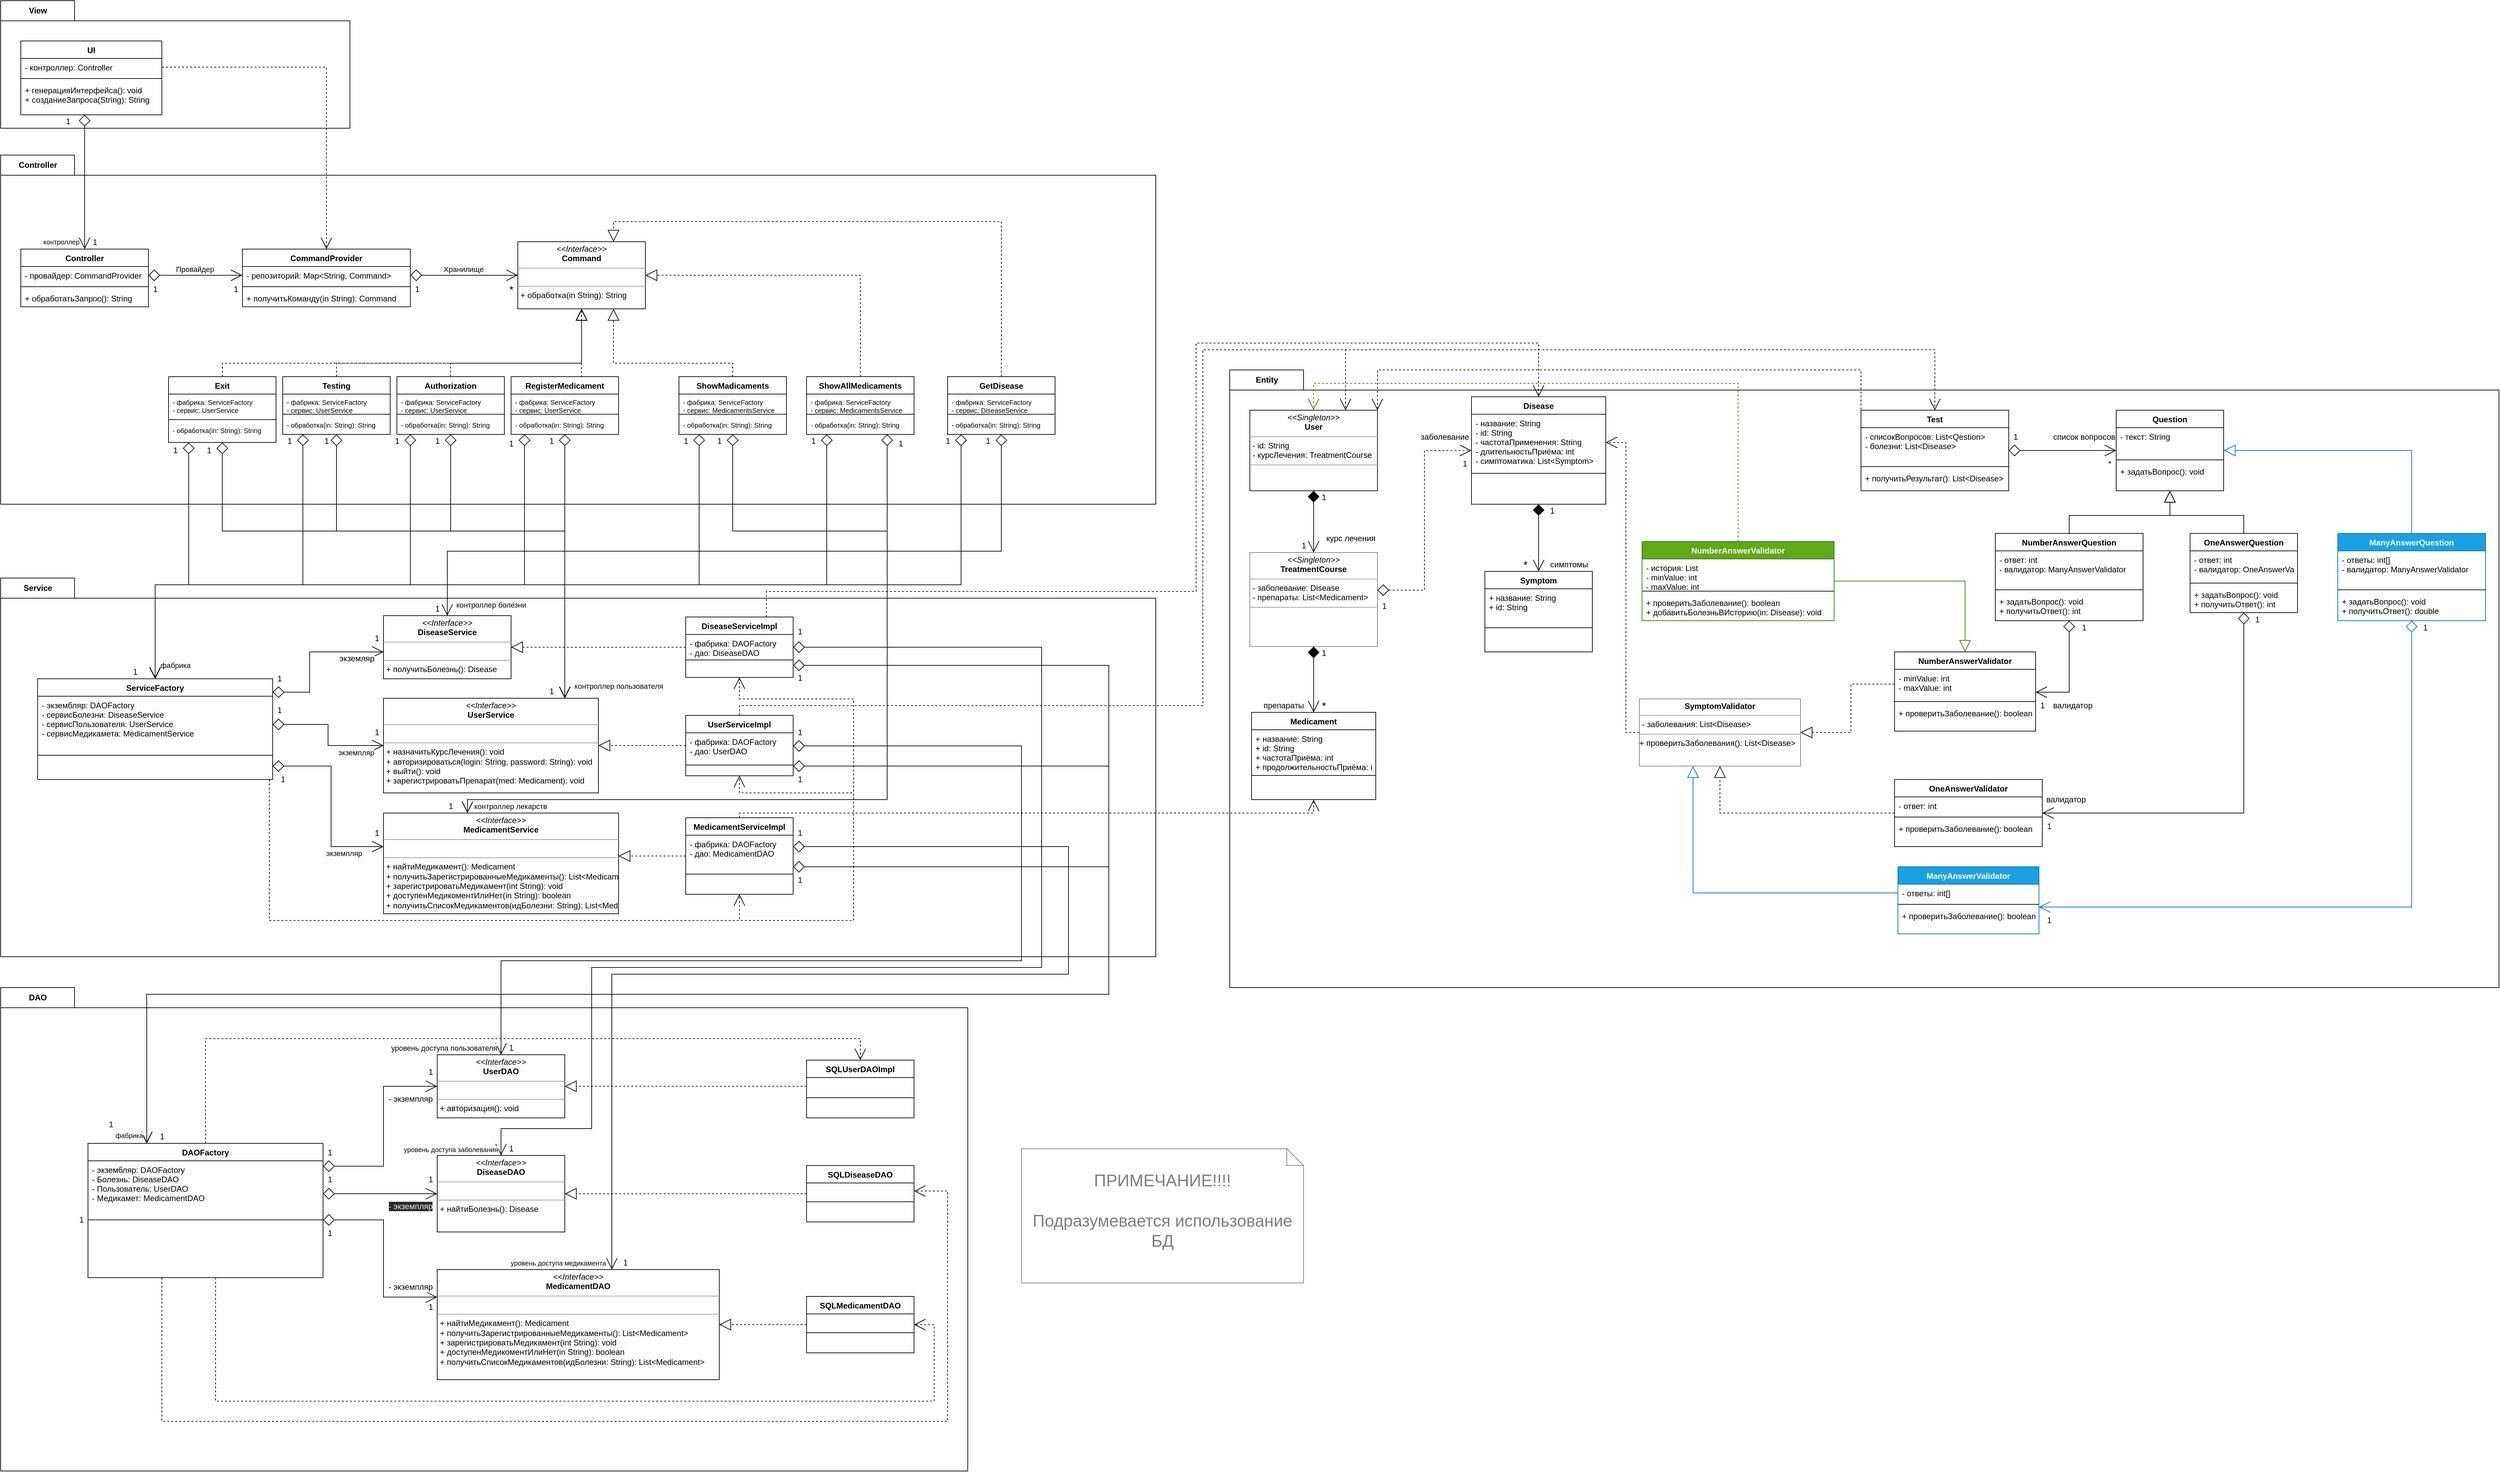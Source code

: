 <mxfile version="15.4.0" type="device"><diagram id="sRZRmCYH2DByupELmN-y" name="Страница 1"><mxGraphModel dx="1217" dy="706" grid="1" gridSize="10" guides="1" tooltips="1" connect="1" arrows="1" fold="1" page="1" pageScale="1" pageWidth="827" pageHeight="1169" math="0" shadow="0"><root><mxCell id="0"/><mxCell id="1" parent="0"/><mxCell id="IIw_Ig8zsrh3N_mXklpM-5" value="View" style="shape=folder;fontStyle=1;tabWidth=110;tabHeight=30;tabPosition=left;html=1;boundedLbl=1;labelInHeader=1;container=1;collapsible=0;recursiveResize=0;" parent="1" vertex="1"><mxGeometry x="240" y="130" width="520" height="190" as="geometry"/></mxCell><mxCell id="W1iyQzO1zNOl55wU7dAW-109" value="UI" style="swimlane;fontStyle=1;align=center;verticalAlign=top;childLayout=stackLayout;horizontal=1;startSize=26;horizontalStack=0;resizeParent=1;resizeParentMax=0;resizeLast=0;collapsible=1;marginBottom=0;" parent="IIw_Ig8zsrh3N_mXklpM-5" vertex="1"><mxGeometry x="30" y="60" width="210" height="110" as="geometry"/></mxCell><mxCell id="W1iyQzO1zNOl55wU7dAW-110" value="- контроллер: Controller" style="text;strokeColor=none;fillColor=none;align=left;verticalAlign=top;spacingLeft=4;spacingRight=4;overflow=hidden;rotatable=0;points=[[0,0.5],[1,0.5]];portConstraint=eastwest;" parent="W1iyQzO1zNOl55wU7dAW-109" vertex="1"><mxGeometry y="26" width="210" height="26" as="geometry"/></mxCell><mxCell id="W1iyQzO1zNOl55wU7dAW-111" value="" style="line;strokeWidth=1;fillColor=none;align=left;verticalAlign=middle;spacingTop=-1;spacingLeft=3;spacingRight=3;rotatable=0;labelPosition=right;points=[];portConstraint=eastwest;" parent="W1iyQzO1zNOl55wU7dAW-109" vertex="1"><mxGeometry y="52" width="210" height="8" as="geometry"/></mxCell><mxCell id="W1iyQzO1zNOl55wU7dAW-112" value="+ генерацияИнтерфейса(): void&#10;+ созданиеЗапроса(String): String" style="text;strokeColor=none;fillColor=none;align=left;verticalAlign=top;spacingLeft=4;spacingRight=4;overflow=hidden;rotatable=0;points=[[0,0.5],[1,0.5]];portConstraint=eastwest;" parent="W1iyQzO1zNOl55wU7dAW-109" vertex="1"><mxGeometry y="60" width="210" height="50" as="geometry"/></mxCell><mxCell id="W1iyQzO1zNOl55wU7dAW-115" value="1" style="text;html=1;align=center;verticalAlign=middle;resizable=0;points=[];autosize=1;strokeColor=none;fillColor=none;" parent="IIw_Ig8zsrh3N_mXklpM-5" vertex="1"><mxGeometry x="90" y="170" width="20" height="20" as="geometry"/></mxCell><mxCell id="IIw_Ig8zsrh3N_mXklpM-7" value="Controller" style="shape=folder;fontStyle=1;tabWidth=110;tabHeight=30;tabPosition=left;html=1;boundedLbl=1;labelInHeader=1;container=1;collapsible=0;recursiveResize=0;" parent="1" vertex="1"><mxGeometry x="240" y="360" width="1720" height="520" as="geometry"/></mxCell><mxCell id="IIw_Ig8zsrh3N_mXklpM-13" value="Controller" style="swimlane;fontStyle=1;align=center;verticalAlign=top;childLayout=stackLayout;horizontal=1;startSize=26;horizontalStack=0;resizeParent=1;resizeParentMax=0;resizeLast=0;collapsible=1;marginBottom=0;" parent="IIw_Ig8zsrh3N_mXklpM-7" vertex="1"><mxGeometry x="30" y="140" width="190" height="86" as="geometry"/></mxCell><mxCell id="IIw_Ig8zsrh3N_mXklpM-14" value="- провайдер: CommandProvider" style="text;strokeColor=none;fillColor=none;align=left;verticalAlign=top;spacingLeft=4;spacingRight=4;overflow=hidden;rotatable=0;points=[[0,0.5],[1,0.5]];portConstraint=eastwest;" parent="IIw_Ig8zsrh3N_mXklpM-13" vertex="1"><mxGeometry y="26" width="190" height="26" as="geometry"/></mxCell><mxCell id="IIw_Ig8zsrh3N_mXklpM-15" value="" style="line;strokeWidth=1;fillColor=none;align=left;verticalAlign=middle;spacingTop=-1;spacingLeft=3;spacingRight=3;rotatable=0;labelPosition=right;points=[];portConstraint=eastwest;" parent="IIw_Ig8zsrh3N_mXklpM-13" vertex="1"><mxGeometry y="52" width="190" height="8" as="geometry"/></mxCell><mxCell id="IIw_Ig8zsrh3N_mXklpM-16" value="+ обработатьЗапрос(): String" style="text;strokeColor=none;fillColor=none;align=left;verticalAlign=top;spacingLeft=4;spacingRight=4;overflow=hidden;rotatable=0;points=[[0,0.5],[1,0.5]];portConstraint=eastwest;" parent="IIw_Ig8zsrh3N_mXklpM-13" vertex="1"><mxGeometry y="60" width="190" height="26" as="geometry"/></mxCell><mxCell id="IIw_Ig8zsrh3N_mXklpM-17" value="CommandProvider" style="swimlane;fontStyle=1;align=center;verticalAlign=top;childLayout=stackLayout;horizontal=1;startSize=26;horizontalStack=0;resizeParent=1;resizeParentMax=0;resizeLast=0;collapsible=1;marginBottom=0;" parent="IIw_Ig8zsrh3N_mXklpM-7" vertex="1"><mxGeometry x="360" y="140" width="250" height="86" as="geometry"/></mxCell><mxCell id="IIw_Ig8zsrh3N_mXklpM-18" value="- репозиторий: Map&lt;String, Command&gt;" style="text;strokeColor=none;fillColor=none;align=left;verticalAlign=top;spacingLeft=4;spacingRight=4;overflow=hidden;rotatable=0;points=[[0,0.5],[1,0.5]];portConstraint=eastwest;" parent="IIw_Ig8zsrh3N_mXklpM-17" vertex="1"><mxGeometry y="26" width="250" height="26" as="geometry"/></mxCell><mxCell id="IIw_Ig8zsrh3N_mXklpM-19" value="" style="line;strokeWidth=1;fillColor=none;align=left;verticalAlign=middle;spacingTop=-1;spacingLeft=3;spacingRight=3;rotatable=0;labelPosition=right;points=[];portConstraint=eastwest;" parent="IIw_Ig8zsrh3N_mXklpM-17" vertex="1"><mxGeometry y="52" width="250" height="8" as="geometry"/></mxCell><mxCell id="IIw_Ig8zsrh3N_mXklpM-20" value="+ получитьКоманду(in String): Command" style="text;strokeColor=none;fillColor=none;align=left;verticalAlign=top;spacingLeft=4;spacingRight=4;overflow=hidden;rotatable=0;points=[[0,0.5],[1,0.5]];portConstraint=eastwest;" parent="IIw_Ig8zsrh3N_mXklpM-17" vertex="1"><mxGeometry y="60" width="250" height="26" as="geometry"/></mxCell><mxCell id="IIw_Ig8zsrh3N_mXklpM-21" value="Провайдер" style="edgeStyle=orthogonalEdgeStyle;rounded=0;orthogonalLoop=1;jettySize=auto;html=1;exitX=0;exitY=0.5;exitDx=0;exitDy=0;entryX=1;entryY=0.5;entryDx=0;entryDy=0;endArrow=diamond;endFill=0;endSize=15;startArrow=open;startFill=0;startSize=15;" parent="IIw_Ig8zsrh3N_mXklpM-7" source="IIw_Ig8zsrh3N_mXklpM-18" target="IIw_Ig8zsrh3N_mXklpM-14" edge="1"><mxGeometry y="-9" relative="1" as="geometry"><mxPoint x="-1" as="offset"/></mxGeometry></mxCell><mxCell id="IIw_Ig8zsrh3N_mXklpM-22" value="1" style="text;html=1;align=center;verticalAlign=middle;resizable=0;points=[];autosize=1;strokeColor=none;fillColor=none;" parent="IIw_Ig8zsrh3N_mXklpM-7" vertex="1"><mxGeometry x="220" y="190" width="20" height="20" as="geometry"/></mxCell><mxCell id="IIw_Ig8zsrh3N_mXklpM-23" value="1" style="text;html=1;align=center;verticalAlign=middle;resizable=0;points=[];autosize=1;strokeColor=none;fillColor=none;" parent="IIw_Ig8zsrh3N_mXklpM-7" vertex="1"><mxGeometry x="340" y="190" width="20" height="20" as="geometry"/></mxCell><mxCell id="IIw_Ig8zsrh3N_mXklpM-29" value="&lt;p style=&quot;margin: 0px ; margin-top: 4px ; text-align: center&quot;&gt;&lt;i&gt;&amp;lt;&amp;lt;Interface&amp;gt;&amp;gt;&lt;/i&gt;&lt;br&gt;&lt;b&gt;Command&lt;/b&gt;&lt;/p&gt;&lt;hr size=&quot;1&quot;&gt;&lt;p style=&quot;margin: 0px ; margin-left: 4px&quot;&gt;&lt;br&gt;&lt;/p&gt;&lt;hr size=&quot;1&quot;&gt;&lt;p style=&quot;margin: 0px ; margin-left: 4px&quot;&gt;+ обработка(in String): String&lt;/p&gt;" style="verticalAlign=top;align=left;overflow=fill;fontSize=12;fontFamily=Helvetica;html=1;" parent="IIw_Ig8zsrh3N_mXklpM-7" vertex="1"><mxGeometry x="770" y="129" width="190" height="100" as="geometry"/></mxCell><mxCell id="IIw_Ig8zsrh3N_mXklpM-30" value="Хранилище" style="edgeStyle=orthogonalEdgeStyle;rounded=0;orthogonalLoop=1;jettySize=auto;html=1;exitX=0;exitY=0.5;exitDx=0;exitDy=0;entryX=1;entryY=0.5;entryDx=0;entryDy=0;endArrow=diamond;endFill=0;endSize=15;startArrow=open;startFill=0;startSize=15;" parent="IIw_Ig8zsrh3N_mXklpM-7" source="IIw_Ig8zsrh3N_mXklpM-29" target="IIw_Ig8zsrh3N_mXklpM-18" edge="1"><mxGeometry y="-9" relative="1" as="geometry"><mxPoint x="370.0" y="189" as="sourcePoint"/><mxPoint x="230" y="189" as="targetPoint"/><mxPoint x="-1" as="offset"/></mxGeometry></mxCell><mxCell id="IIw_Ig8zsrh3N_mXklpM-31" value="1" style="text;html=1;align=center;verticalAlign=middle;resizable=0;points=[];autosize=1;strokeColor=none;fillColor=none;" parent="IIw_Ig8zsrh3N_mXklpM-7" vertex="1"><mxGeometry x="610" y="190" width="20" height="20" as="geometry"/></mxCell><mxCell id="IIw_Ig8zsrh3N_mXklpM-32" value="*" style="text;html=1;align=center;verticalAlign=middle;resizable=0;points=[];autosize=1;strokeColor=none;fillColor=none;fontSize=16;" parent="IIw_Ig8zsrh3N_mXklpM-7" vertex="1"><mxGeometry x="750" y="190" width="20" height="20" as="geometry"/></mxCell><mxCell id="IIw_Ig8zsrh3N_mXklpM-37" style="edgeStyle=orthogonalEdgeStyle;rounded=0;orthogonalLoop=1;jettySize=auto;html=1;exitX=0.5;exitY=0;exitDx=0;exitDy=0;entryX=0.5;entryY=1;entryDx=0;entryDy=0;fontSize=12;startArrow=none;startFill=0;endArrow=block;endFill=0;startSize=15;endSize=15;dashed=1;" parent="IIw_Ig8zsrh3N_mXklpM-7" source="IIw_Ig8zsrh3N_mXklpM-33" target="IIw_Ig8zsrh3N_mXklpM-29" edge="1"><mxGeometry relative="1" as="geometry"><Array as="points"><mxPoint x="670" y="310"/><mxPoint x="865" y="310"/></Array></mxGeometry></mxCell><mxCell id="IIw_Ig8zsrh3N_mXklpM-33" value="Authorization" style="swimlane;fontStyle=1;align=center;verticalAlign=top;childLayout=stackLayout;horizontal=1;startSize=26;horizontalStack=0;resizeParent=1;resizeParentMax=0;resizeLast=0;collapsible=1;marginBottom=0;fontSize=12;" parent="IIw_Ig8zsrh3N_mXklpM-7" vertex="1"><mxGeometry x="590" y="330" width="160" height="86" as="geometry"/></mxCell><mxCell id="IIw_Ig8zsrh3N_mXklpM-34" value="- фабрика: ServiceFactory&#10;- сервис: UserService" style="text;strokeColor=none;fillColor=none;align=left;verticalAlign=top;spacingLeft=4;spacingRight=4;overflow=hidden;rotatable=0;points=[[0,0.5],[1,0.5]];portConstraint=eastwest;fontSize=10;" parent="IIw_Ig8zsrh3N_mXklpM-33" vertex="1"><mxGeometry y="26" width="160" height="26" as="geometry"/></mxCell><mxCell id="IIw_Ig8zsrh3N_mXklpM-35" value="" style="line;strokeWidth=1;fillColor=none;align=left;verticalAlign=middle;spacingTop=-1;spacingLeft=3;spacingRight=3;rotatable=0;labelPosition=right;points=[];portConstraint=eastwest;fontSize=16;" parent="IIw_Ig8zsrh3N_mXklpM-33" vertex="1"><mxGeometry y="52" width="160" height="8" as="geometry"/></mxCell><mxCell id="IIw_Ig8zsrh3N_mXklpM-36" value="- обработка(in: String): String" style="text;strokeColor=none;fillColor=none;align=left;verticalAlign=top;spacingLeft=4;spacingRight=4;overflow=hidden;rotatable=0;points=[[0,0.5],[1,0.5]];portConstraint=eastwest;fontSize=10;" parent="IIw_Ig8zsrh3N_mXklpM-33" vertex="1"><mxGeometry y="60" width="160" height="26" as="geometry"/></mxCell><mxCell id="IIw_Ig8zsrh3N_mXklpM-38" value="Exit" style="swimlane;fontStyle=1;align=center;verticalAlign=top;childLayout=stackLayout;horizontal=1;startSize=26;horizontalStack=0;resizeParent=1;resizeParentMax=0;resizeLast=0;collapsible=1;marginBottom=0;fontSize=12;" parent="IIw_Ig8zsrh3N_mXklpM-7" vertex="1"><mxGeometry x="250" y="330" width="160" height="98" as="geometry"/></mxCell><mxCell id="IIw_Ig8zsrh3N_mXklpM-39" value="- фабрика: ServiceFactory&#10;- сервис: UserService" style="text;strokeColor=none;fillColor=none;align=left;verticalAlign=top;spacingLeft=4;spacingRight=4;overflow=hidden;rotatable=0;points=[[0,0.5],[1,0.5]];portConstraint=eastwest;fontSize=10;" parent="IIw_Ig8zsrh3N_mXklpM-38" vertex="1"><mxGeometry y="26" width="160" height="34" as="geometry"/></mxCell><mxCell id="IIw_Ig8zsrh3N_mXklpM-40" value="" style="line;strokeWidth=1;fillColor=none;align=left;verticalAlign=middle;spacingTop=-1;spacingLeft=3;spacingRight=3;rotatable=0;labelPosition=right;points=[];portConstraint=eastwest;fontSize=16;" parent="IIw_Ig8zsrh3N_mXklpM-38" vertex="1"><mxGeometry y="60" width="160" height="8" as="geometry"/></mxCell><mxCell id="IIw_Ig8zsrh3N_mXklpM-41" value="- обработка(in: String): String" style="text;strokeColor=none;fillColor=none;align=left;verticalAlign=top;spacingLeft=4;spacingRight=4;overflow=hidden;rotatable=0;points=[[0,0.5],[1,0.5]];portConstraint=eastwest;fontSize=10;" parent="IIw_Ig8zsrh3N_mXklpM-38" vertex="1"><mxGeometry y="68" width="160" height="30" as="geometry"/></mxCell><mxCell id="IIw_Ig8zsrh3N_mXklpM-42" value="Testing" style="swimlane;fontStyle=1;align=center;verticalAlign=top;childLayout=stackLayout;horizontal=1;startSize=26;horizontalStack=0;resizeParent=1;resizeParentMax=0;resizeLast=0;collapsible=1;marginBottom=0;fontSize=12;" parent="IIw_Ig8zsrh3N_mXklpM-7" vertex="1"><mxGeometry x="420" y="330" width="160" height="86" as="geometry"/></mxCell><mxCell id="IIw_Ig8zsrh3N_mXklpM-43" value="- фабрика: ServiceFactory&#10;- сервис: UserService" style="text;strokeColor=none;fillColor=none;align=left;verticalAlign=top;spacingLeft=4;spacingRight=4;overflow=hidden;rotatable=0;points=[[0,0.5],[1,0.5]];portConstraint=eastwest;fontSize=10;" parent="IIw_Ig8zsrh3N_mXklpM-42" vertex="1"><mxGeometry y="26" width="160" height="26" as="geometry"/></mxCell><mxCell id="IIw_Ig8zsrh3N_mXklpM-44" value="" style="line;strokeWidth=1;fillColor=none;align=left;verticalAlign=middle;spacingTop=-1;spacingLeft=3;spacingRight=3;rotatable=0;labelPosition=right;points=[];portConstraint=eastwest;fontSize=16;" parent="IIw_Ig8zsrh3N_mXklpM-42" vertex="1"><mxGeometry y="52" width="160" height="8" as="geometry"/></mxCell><mxCell id="IIw_Ig8zsrh3N_mXklpM-45" value="- обработка(in: String): String" style="text;strokeColor=none;fillColor=none;align=left;verticalAlign=top;spacingLeft=4;spacingRight=4;overflow=hidden;rotatable=0;points=[[0,0.5],[1,0.5]];portConstraint=eastwest;fontSize=10;" parent="IIw_Ig8zsrh3N_mXklpM-42" vertex="1"><mxGeometry y="60" width="160" height="26" as="geometry"/></mxCell><mxCell id="IIw_Ig8zsrh3N_mXklpM-46" value="ShowMadicaments" style="swimlane;fontStyle=1;align=center;verticalAlign=top;childLayout=stackLayout;horizontal=1;startSize=26;horizontalStack=0;resizeParent=1;resizeParentMax=0;resizeLast=0;collapsible=1;marginBottom=0;fontSize=12;" parent="IIw_Ig8zsrh3N_mXklpM-7" vertex="1"><mxGeometry x="1010" y="330" width="160" height="86" as="geometry"/></mxCell><mxCell id="IIw_Ig8zsrh3N_mXklpM-47" value="- фабрика: ServiceFactory&#10;- сервис: MedicamentsService" style="text;strokeColor=none;fillColor=none;align=left;verticalAlign=top;spacingLeft=4;spacingRight=4;overflow=hidden;rotatable=0;points=[[0,0.5],[1,0.5]];portConstraint=eastwest;fontSize=10;" parent="IIw_Ig8zsrh3N_mXklpM-46" vertex="1"><mxGeometry y="26" width="160" height="26" as="geometry"/></mxCell><mxCell id="IIw_Ig8zsrh3N_mXklpM-48" value="" style="line;strokeWidth=1;fillColor=none;align=left;verticalAlign=middle;spacingTop=-1;spacingLeft=3;spacingRight=3;rotatable=0;labelPosition=right;points=[];portConstraint=eastwest;fontSize=16;" parent="IIw_Ig8zsrh3N_mXklpM-46" vertex="1"><mxGeometry y="52" width="160" height="8" as="geometry"/></mxCell><mxCell id="IIw_Ig8zsrh3N_mXklpM-49" value="- обработка(in: String): String" style="text;strokeColor=none;fillColor=none;align=left;verticalAlign=top;spacingLeft=4;spacingRight=4;overflow=hidden;rotatable=0;points=[[0,0.5],[1,0.5]];portConstraint=eastwest;fontSize=10;" parent="IIw_Ig8zsrh3N_mXklpM-46" vertex="1"><mxGeometry y="60" width="160" height="26" as="geometry"/></mxCell><mxCell id="IIw_Ig8zsrh3N_mXklpM-107" style="edgeStyle=orthogonalEdgeStyle;rounded=0;orthogonalLoop=1;jettySize=auto;html=1;exitX=0.5;exitY=0;exitDx=0;exitDy=0;dashed=1;fontSize=12;startArrow=none;startFill=0;endArrow=block;endFill=0;startSize=15;endSize=15;" parent="IIw_Ig8zsrh3N_mXklpM-7" source="IIw_Ig8zsrh3N_mXklpM-54" target="IIw_Ig8zsrh3N_mXklpM-29" edge="1"><mxGeometry relative="1" as="geometry"><Array as="points"><mxPoint x="1280" y="179"/></Array></mxGeometry></mxCell><mxCell id="IIw_Ig8zsrh3N_mXklpM-54" value="ShowAllMedicaments" style="swimlane;fontStyle=1;align=center;verticalAlign=top;childLayout=stackLayout;horizontal=1;startSize=26;horizontalStack=0;resizeParent=1;resizeParentMax=0;resizeLast=0;collapsible=1;marginBottom=0;fontSize=12;" parent="IIw_Ig8zsrh3N_mXklpM-7" vertex="1"><mxGeometry x="1200" y="330" width="160" height="86" as="geometry"/></mxCell><mxCell id="IIw_Ig8zsrh3N_mXklpM-55" value="- фабрика: ServiceFactory&#10;- сервис: MedicamentsService" style="text;strokeColor=none;fillColor=none;align=left;verticalAlign=top;spacingLeft=4;spacingRight=4;overflow=hidden;rotatable=0;points=[[0,0.5],[1,0.5]];portConstraint=eastwest;fontSize=10;" parent="IIw_Ig8zsrh3N_mXklpM-54" vertex="1"><mxGeometry y="26" width="160" height="26" as="geometry"/></mxCell><mxCell id="IIw_Ig8zsrh3N_mXklpM-56" value="" style="line;strokeWidth=1;fillColor=none;align=left;verticalAlign=middle;spacingTop=-1;spacingLeft=3;spacingRight=3;rotatable=0;labelPosition=right;points=[];portConstraint=eastwest;fontSize=16;" parent="IIw_Ig8zsrh3N_mXklpM-54" vertex="1"><mxGeometry y="52" width="160" height="8" as="geometry"/></mxCell><mxCell id="IIw_Ig8zsrh3N_mXklpM-57" value="- обработка(in: String): String" style="text;strokeColor=none;fillColor=none;align=left;verticalAlign=top;spacingLeft=4;spacingRight=4;overflow=hidden;rotatable=0;points=[[0,0.5],[1,0.5]];portConstraint=eastwest;fontSize=10;" parent="IIw_Ig8zsrh3N_mXklpM-54" vertex="1"><mxGeometry y="60" width="160" height="26" as="geometry"/></mxCell><mxCell id="IIw_Ig8zsrh3N_mXklpM-58" style="edgeStyle=orthogonalEdgeStyle;rounded=0;orthogonalLoop=1;jettySize=auto;html=1;exitX=0.5;exitY=0;exitDx=0;exitDy=0;fontSize=12;startArrow=none;startFill=0;endArrow=block;endFill=0;startSize=15;endSize=15;dashed=1;" parent="IIw_Ig8zsrh3N_mXklpM-7" source="IIw_Ig8zsrh3N_mXklpM-42" target="IIw_Ig8zsrh3N_mXklpM-29" edge="1"><mxGeometry relative="1" as="geometry"><mxPoint x="875.0" y="340" as="sourcePoint"/><mxPoint x="875.0" y="239" as="targetPoint"/><Array as="points"><mxPoint x="500" y="310"/><mxPoint x="865" y="310"/></Array></mxGeometry></mxCell><mxCell id="IIw_Ig8zsrh3N_mXklpM-59" style="edgeStyle=orthogonalEdgeStyle;rounded=0;orthogonalLoop=1;jettySize=auto;html=1;exitX=0.5;exitY=0;exitDx=0;exitDy=0;fontSize=12;startArrow=none;startFill=0;endArrow=block;endFill=0;startSize=15;endSize=15;dashed=1;" parent="IIw_Ig8zsrh3N_mXklpM-7" source="IIw_Ig8zsrh3N_mXklpM-38" target="IIw_Ig8zsrh3N_mXklpM-29" edge="1"><mxGeometry relative="1" as="geometry"><mxPoint x="650.0" y="340" as="sourcePoint"/><mxPoint x="827.5" y="239" as="targetPoint"/><Array as="points"><mxPoint x="330" y="310"/><mxPoint x="865" y="310"/></Array></mxGeometry></mxCell><mxCell id="IIw_Ig8zsrh3N_mXklpM-60" style="edgeStyle=orthogonalEdgeStyle;rounded=0;orthogonalLoop=1;jettySize=auto;html=1;exitX=0.5;exitY=0;exitDx=0;exitDy=0;entryX=0.75;entryY=1;entryDx=0;entryDy=0;fontSize=12;startArrow=none;startFill=0;endArrow=block;endFill=0;startSize=15;endSize=15;dashed=1;" parent="IIw_Ig8zsrh3N_mXklpM-7" source="IIw_Ig8zsrh3N_mXklpM-46" target="IIw_Ig8zsrh3N_mXklpM-29" edge="1"><mxGeometry relative="1" as="geometry"><mxPoint x="660.0" y="350" as="sourcePoint"/><mxPoint x="837.5" y="249" as="targetPoint"/><Array as="points"><mxPoint x="1090" y="310"/><mxPoint x="912" y="310"/></Array></mxGeometry></mxCell><mxCell id="W1iyQzO1zNOl55wU7dAW-43" style="edgeStyle=orthogonalEdgeStyle;rounded=0;orthogonalLoop=1;jettySize=auto;html=1;exitX=0.5;exitY=0;exitDx=0;exitDy=0;dashed=1;startArrow=none;startFill=0;endArrow=open;endFill=0;startSize=15;endSize=15;" parent="IIw_Ig8zsrh3N_mXklpM-7" source="W1iyQzO1zNOl55wU7dAW-39" target="IIw_Ig8zsrh3N_mXklpM-29" edge="1"><mxGeometry relative="1" as="geometry"><Array as="points"><mxPoint x="865" y="330"/></Array></mxGeometry></mxCell><mxCell id="W1iyQzO1zNOl55wU7dAW-39" value="RegisterMedicament" style="swimlane;fontStyle=1;align=center;verticalAlign=top;childLayout=stackLayout;horizontal=1;startSize=26;horizontalStack=0;resizeParent=1;resizeParentMax=0;resizeLast=0;collapsible=1;marginBottom=0;fontSize=12;" parent="IIw_Ig8zsrh3N_mXklpM-7" vertex="1"><mxGeometry x="760" y="330" width="160" height="86" as="geometry"/></mxCell><mxCell id="W1iyQzO1zNOl55wU7dAW-40" value="- фабрика: ServiceFactory&#10;- сервис: UserService" style="text;strokeColor=none;fillColor=none;align=left;verticalAlign=top;spacingLeft=4;spacingRight=4;overflow=hidden;rotatable=0;points=[[0,0.5],[1,0.5]];portConstraint=eastwest;fontSize=10;" parent="W1iyQzO1zNOl55wU7dAW-39" vertex="1"><mxGeometry y="26" width="160" height="26" as="geometry"/></mxCell><mxCell id="W1iyQzO1zNOl55wU7dAW-41" value="" style="line;strokeWidth=1;fillColor=none;align=left;verticalAlign=middle;spacingTop=-1;spacingLeft=3;spacingRight=3;rotatable=0;labelPosition=right;points=[];portConstraint=eastwest;fontSize=16;" parent="W1iyQzO1zNOl55wU7dAW-39" vertex="1"><mxGeometry y="52" width="160" height="8" as="geometry"/></mxCell><mxCell id="W1iyQzO1zNOl55wU7dAW-42" value="- обработка(in: String): String" style="text;strokeColor=none;fillColor=none;align=left;verticalAlign=top;spacingLeft=4;spacingRight=4;overflow=hidden;rotatable=0;points=[[0,0.5],[1,0.5]];portConstraint=eastwest;fontSize=10;" parent="W1iyQzO1zNOl55wU7dAW-39" vertex="1"><mxGeometry y="60" width="160" height="26" as="geometry"/></mxCell><mxCell id="W1iyQzO1zNOl55wU7dAW-45" value="1" style="text;html=1;align=center;verticalAlign=middle;resizable=0;points=[];autosize=1;strokeColor=none;fillColor=none;" parent="IIw_Ig8zsrh3N_mXklpM-7" vertex="1"><mxGeometry x="300" y="430" width="20" height="20" as="geometry"/></mxCell><mxCell id="W1iyQzO1zNOl55wU7dAW-50" value="1" style="text;html=1;align=center;verticalAlign=middle;resizable=0;points=[];autosize=1;strokeColor=none;fillColor=none;" parent="IIw_Ig8zsrh3N_mXklpM-7" vertex="1"><mxGeometry x="475" y="416" width="20" height="20" as="geometry"/></mxCell><mxCell id="W1iyQzO1zNOl55wU7dAW-51" value="1" style="text;html=1;align=center;verticalAlign=middle;resizable=0;points=[];autosize=1;strokeColor=none;fillColor=none;" parent="IIw_Ig8zsrh3N_mXklpM-7" vertex="1"><mxGeometry x="640" y="416" width="20" height="20" as="geometry"/></mxCell><mxCell id="W1iyQzO1zNOl55wU7dAW-52" value="1" style="text;html=1;align=center;verticalAlign=middle;resizable=0;points=[];autosize=1;strokeColor=none;fillColor=none;" parent="IIw_Ig8zsrh3N_mXklpM-7" vertex="1"><mxGeometry x="810" y="416" width="20" height="20" as="geometry"/></mxCell><mxCell id="W1iyQzO1zNOl55wU7dAW-108" style="edgeStyle=orthogonalEdgeStyle;rounded=0;orthogonalLoop=1;jettySize=auto;html=1;exitX=0.5;exitY=0;exitDx=0;exitDy=0;entryX=0.75;entryY=0;entryDx=0;entryDy=0;dashed=1;fontSize=10;startArrow=none;startFill=0;endArrow=block;endFill=0;startSize=15;endSize=15;" parent="IIw_Ig8zsrh3N_mXklpM-7" source="W1iyQzO1zNOl55wU7dAW-53" target="IIw_Ig8zsrh3N_mXklpM-29" edge="1"><mxGeometry relative="1" as="geometry"/></mxCell><mxCell id="W1iyQzO1zNOl55wU7dAW-53" value="GetDisease" style="swimlane;fontStyle=1;align=center;verticalAlign=top;childLayout=stackLayout;horizontal=1;startSize=26;horizontalStack=0;resizeParent=1;resizeParentMax=0;resizeLast=0;collapsible=1;marginBottom=0;fontSize=12;" parent="IIw_Ig8zsrh3N_mXklpM-7" vertex="1"><mxGeometry x="1410" y="330" width="160" height="86" as="geometry"/></mxCell><mxCell id="W1iyQzO1zNOl55wU7dAW-54" value="- фабрика: ServiceFactory&#10;- сервис: DiseaseService" style="text;strokeColor=none;fillColor=none;align=left;verticalAlign=top;spacingLeft=4;spacingRight=4;overflow=hidden;rotatable=0;points=[[0,0.5],[1,0.5]];portConstraint=eastwest;fontSize=10;" parent="W1iyQzO1zNOl55wU7dAW-53" vertex="1"><mxGeometry y="26" width="160" height="26" as="geometry"/></mxCell><mxCell id="W1iyQzO1zNOl55wU7dAW-55" value="" style="line;strokeWidth=1;fillColor=none;align=left;verticalAlign=middle;spacingTop=-1;spacingLeft=3;spacingRight=3;rotatable=0;labelPosition=right;points=[];portConstraint=eastwest;fontSize=16;" parent="W1iyQzO1zNOl55wU7dAW-53" vertex="1"><mxGeometry y="52" width="160" height="8" as="geometry"/></mxCell><mxCell id="W1iyQzO1zNOl55wU7dAW-56" value="- обработка(in: String): String" style="text;strokeColor=none;fillColor=none;align=left;verticalAlign=top;spacingLeft=4;spacingRight=4;overflow=hidden;rotatable=0;points=[[0,0.5],[1,0.5]];portConstraint=eastwest;fontSize=10;" parent="W1iyQzO1zNOl55wU7dAW-53" vertex="1"><mxGeometry y="60" width="160" height="26" as="geometry"/></mxCell><mxCell id="W1iyQzO1zNOl55wU7dAW-59" value="1" style="text;html=1;align=center;verticalAlign=middle;resizable=0;points=[];autosize=1;strokeColor=none;fillColor=none;" parent="IIw_Ig8zsrh3N_mXklpM-7" vertex="1"><mxGeometry x="1460" y="416" width="20" height="20" as="geometry"/></mxCell><mxCell id="W1iyQzO1zNOl55wU7dAW-63" value="1" style="text;html=1;align=center;verticalAlign=middle;resizable=0;points=[];autosize=1;strokeColor=none;fillColor=none;" parent="IIw_Ig8zsrh3N_mXklpM-7" vertex="1"><mxGeometry x="1330" y="420" width="20" height="20" as="geometry"/></mxCell><mxCell id="W1iyQzO1zNOl55wU7dAW-65" value="1" style="text;html=1;align=center;verticalAlign=middle;resizable=0;points=[];autosize=1;strokeColor=none;fillColor=none;" parent="IIw_Ig8zsrh3N_mXklpM-7" vertex="1"><mxGeometry x="1060" y="416" width="20" height="20" as="geometry"/></mxCell><mxCell id="W1iyQzO1zNOl55wU7dAW-74" value="1" style="text;html=1;align=center;verticalAlign=middle;resizable=0;points=[];autosize=1;strokeColor=none;fillColor=none;" parent="IIw_Ig8zsrh3N_mXklpM-7" vertex="1"><mxGeometry x="250" y="430" width="20" height="20" as="geometry"/></mxCell><mxCell id="W1iyQzO1zNOl55wU7dAW-75" value="1" style="text;html=1;align=center;verticalAlign=middle;resizable=0;points=[];autosize=1;strokeColor=none;fillColor=none;" parent="IIw_Ig8zsrh3N_mXklpM-7" vertex="1"><mxGeometry x="420" y="416" width="20" height="20" as="geometry"/></mxCell><mxCell id="W1iyQzO1zNOl55wU7dAW-76" value="1" style="text;html=1;align=center;verticalAlign=middle;resizable=0;points=[];autosize=1;strokeColor=none;fillColor=none;" parent="IIw_Ig8zsrh3N_mXklpM-7" vertex="1"><mxGeometry x="580" y="416" width="20" height="20" as="geometry"/></mxCell><mxCell id="W1iyQzO1zNOl55wU7dAW-77" value="1" style="text;html=1;align=center;verticalAlign=middle;resizable=0;points=[];autosize=1;strokeColor=none;fillColor=none;" parent="IIw_Ig8zsrh3N_mXklpM-7" vertex="1"><mxGeometry x="750" y="420" width="20" height="20" as="geometry"/></mxCell><mxCell id="W1iyQzO1zNOl55wU7dAW-78" value="1" style="text;html=1;align=center;verticalAlign=middle;resizable=0;points=[];autosize=1;strokeColor=none;fillColor=none;" parent="IIw_Ig8zsrh3N_mXklpM-7" vertex="1"><mxGeometry x="1010" y="416" width="20" height="20" as="geometry"/></mxCell><mxCell id="W1iyQzO1zNOl55wU7dAW-79" value="1" style="text;html=1;align=center;verticalAlign=middle;resizable=0;points=[];autosize=1;strokeColor=none;fillColor=none;" parent="IIw_Ig8zsrh3N_mXklpM-7" vertex="1"><mxGeometry x="1200" y="416" width="20" height="20" as="geometry"/></mxCell><mxCell id="W1iyQzO1zNOl55wU7dAW-80" value="1" style="text;html=1;align=center;verticalAlign=middle;resizable=0;points=[];autosize=1;strokeColor=none;fillColor=none;" parent="IIw_Ig8zsrh3N_mXklpM-7" vertex="1"><mxGeometry x="1400" y="416" width="20" height="20" as="geometry"/></mxCell><mxCell id="W1iyQzO1zNOl55wU7dAW-114" value="1" style="text;html=1;align=center;verticalAlign=middle;resizable=0;points=[];autosize=1;strokeColor=none;fillColor=none;" parent="IIw_Ig8zsrh3N_mXklpM-7" vertex="1"><mxGeometry x="130" y="120" width="20" height="20" as="geometry"/></mxCell><mxCell id="IIw_Ig8zsrh3N_mXklpM-9" value="Service" style="shape=folder;fontStyle=1;tabWidth=110;tabHeight=30;tabPosition=left;html=1;boundedLbl=1;labelInHeader=1;container=1;collapsible=0;recursiveResize=0;" parent="1" vertex="1"><mxGeometry x="240" y="990" width="1720" height="564" as="geometry"/></mxCell><mxCell id="W1iyQzO1zNOl55wU7dAW-32" style="edgeStyle=orthogonalEdgeStyle;rounded=0;orthogonalLoop=1;jettySize=auto;html=1;startArrow=none;startFill=0;endArrow=open;endFill=0;startSize=15;endSize=15;dashed=1;" parent="IIw_Ig8zsrh3N_mXklpM-9" source="W1iyQzO1zNOl55wU7dAW-1" target="W1iyQzO1zNOl55wU7dAW-8" edge="1"><mxGeometry relative="1" as="geometry"><Array as="points"><mxPoint x="400" y="510"/><mxPoint x="1270" y="510"/><mxPoint x="1270" y="180"/><mxPoint x="1100" y="180"/></Array></mxGeometry></mxCell><mxCell id="W1iyQzO1zNOl55wU7dAW-33" style="edgeStyle=orthogonalEdgeStyle;rounded=0;orthogonalLoop=1;jettySize=auto;html=1;dashed=1;startArrow=none;startFill=0;endArrow=open;endFill=0;startSize=15;endSize=15;" parent="IIw_Ig8zsrh3N_mXklpM-9" source="W1iyQzO1zNOl55wU7dAW-1" target="W1iyQzO1zNOl55wU7dAW-12" edge="1"><mxGeometry relative="1" as="geometry"><Array as="points"><mxPoint x="400" y="510"/><mxPoint x="1270" y="510"/><mxPoint x="1270" y="320"/><mxPoint x="1100" y="320"/></Array></mxGeometry></mxCell><mxCell id="W1iyQzO1zNOl55wU7dAW-34" style="edgeStyle=orthogonalEdgeStyle;rounded=0;orthogonalLoop=1;jettySize=auto;html=1;dashed=1;startArrow=none;startFill=0;endArrow=open;endFill=0;startSize=15;endSize=15;" parent="IIw_Ig8zsrh3N_mXklpM-9" source="W1iyQzO1zNOl55wU7dAW-1" target="W1iyQzO1zNOl55wU7dAW-16" edge="1"><mxGeometry relative="1" as="geometry"><Array as="points"><mxPoint x="400" y="510"/><mxPoint x="1100" y="510"/></Array></mxGeometry></mxCell><mxCell id="W1iyQzO1zNOl55wU7dAW-1" value="ServiceFactory" style="swimlane;fontStyle=1;align=center;verticalAlign=top;childLayout=stackLayout;horizontal=1;startSize=26;horizontalStack=0;resizeParent=1;resizeParentMax=0;resizeLast=0;collapsible=1;marginBottom=0;fontSize=12;" parent="IIw_Ig8zsrh3N_mXklpM-9" vertex="1"><mxGeometry x="55" y="150" width="350" height="150" as="geometry"/></mxCell><mxCell id="W1iyQzO1zNOl55wU7dAW-2" value="- экзембляр: DAOFactory&#10;- сервисБолезни: DiseaseService&#10;- сервисПользователя: UserService&#10;- сервисМедикамета: MedicamentService" style="text;strokeColor=none;fillColor=none;align=left;verticalAlign=top;spacingLeft=4;spacingRight=4;overflow=hidden;rotatable=0;points=[[0,0.5],[1,0.5]];portConstraint=eastwest;fontSize=12;" parent="W1iyQzO1zNOl55wU7dAW-1" vertex="1"><mxGeometry y="26" width="350" height="84" as="geometry"/></mxCell><mxCell id="W1iyQzO1zNOl55wU7dAW-3" value="" style="line;strokeWidth=1;fillColor=none;align=left;verticalAlign=middle;spacingTop=-1;spacingLeft=3;spacingRight=3;rotatable=0;labelPosition=right;points=[];portConstraint=eastwest;fontSize=12;" parent="W1iyQzO1zNOl55wU7dAW-1" vertex="1"><mxGeometry y="110" width="350" height="8" as="geometry"/></mxCell><mxCell id="W1iyQzO1zNOl55wU7dAW-4" value=" " style="text;strokeColor=none;fillColor=none;align=left;verticalAlign=top;spacingLeft=4;spacingRight=4;overflow=hidden;rotatable=0;points=[[0,0.5],[1,0.5]];portConstraint=eastwest;fontSize=12;" parent="W1iyQzO1zNOl55wU7dAW-1" vertex="1"><mxGeometry y="118" width="350" height="32" as="geometry"/></mxCell><mxCell id="W1iyQzO1zNOl55wU7dAW-5" value="&lt;p style=&quot;margin: 0px ; margin-top: 4px ; text-align: center&quot;&gt;&lt;i&gt;&amp;lt;&amp;lt;Interface&amp;gt;&amp;gt;&lt;/i&gt;&lt;br&gt;&lt;b&gt;DiseaseService&lt;/b&gt;&lt;/p&gt;&lt;hr size=&quot;1&quot;&gt;&lt;p style=&quot;margin: 0px ; margin-left: 4px&quot;&gt;&amp;nbsp;&lt;/p&gt;&lt;hr size=&quot;1&quot;&gt;&lt;p style=&quot;margin: 0px ; margin-left: 4px&quot;&gt;+ получитьБолезнь(): Disease&lt;/p&gt;" style="verticalAlign=top;align=left;overflow=fill;fontSize=12;fontFamily=Helvetica;html=1;" parent="IIw_Ig8zsrh3N_mXklpM-9" vertex="1"><mxGeometry x="570" y="56" width="190" height="94" as="geometry"/></mxCell><mxCell id="W1iyQzO1zNOl55wU7dAW-6" value="&lt;p style=&quot;margin: 0px ; margin-top: 4px ; text-align: center&quot;&gt;&lt;i&gt;&amp;lt;&amp;lt;Interface&amp;gt;&amp;gt;&lt;/i&gt;&lt;br&gt;&lt;b&gt;UserService&lt;/b&gt;&lt;/p&gt;&lt;hr size=&quot;1&quot;&gt;&lt;p style=&quot;margin: 0px ; margin-left: 4px&quot;&gt;&amp;nbsp;&lt;/p&gt;&lt;hr size=&quot;1&quot;&gt;&lt;p style=&quot;margin: 0px ; margin-left: 4px&quot;&gt;+ назначитьКурсЛечения(): void&lt;/p&gt;&lt;p style=&quot;margin: 0px ; margin-left: 4px&quot;&gt;+ авторизироваться(login: String, password: String): void&lt;/p&gt;&lt;p style=&quot;margin: 0px ; margin-left: 4px&quot;&gt;+ выйти(): void&lt;/p&gt;&lt;p style=&quot;margin: 0px ; margin-left: 4px&quot;&gt;+ зарегистрироватьПрепарат(med: Medicament): void&lt;/p&gt;" style="verticalAlign=top;align=left;overflow=fill;fontSize=12;fontFamily=Helvetica;html=1;" parent="IIw_Ig8zsrh3N_mXklpM-9" vertex="1"><mxGeometry x="570" y="179" width="320" height="141" as="geometry"/></mxCell><mxCell id="W1iyQzO1zNOl55wU7dAW-7" value="&lt;p style=&quot;margin: 0px ; margin-top: 4px ; text-align: center&quot;&gt;&lt;i&gt;&amp;lt;&amp;lt;Interface&amp;gt;&amp;gt;&lt;/i&gt;&lt;br&gt;&lt;b&gt;MedicamentService&lt;/b&gt;&lt;/p&gt;&lt;hr size=&quot;1&quot;&gt;&lt;p style=&quot;margin: 0px ; margin-left: 4px&quot;&gt;&amp;nbsp;&lt;/p&gt;&lt;hr size=&quot;1&quot;&gt;&lt;p style=&quot;margin: 0px 0px 0px 4px&quot;&gt;+ найтиМедикамент(): Medicament&lt;/p&gt;&lt;p style=&quot;margin: 0px 0px 0px 4px&quot;&gt;+ получитьЗарегистрированныеМедикаменты(): List&amp;lt;Medicament&amp;gt;&lt;/p&gt;&lt;p style=&quot;margin: 0px 0px 0px 4px&quot;&gt;+ зарегистрироватьМедикамент(int String): void&lt;/p&gt;&lt;p style=&quot;margin: 0px 0px 0px 4px&quot;&gt;+ доступенМедикоментИлиНет(in String): boolean&lt;/p&gt;&lt;p style=&quot;margin: 0px 0px 0px 4px&quot;&gt;+ получитьСписокМедикаментов(идБолезни: String): List&amp;lt;Medicament&amp;gt;&lt;/p&gt;" style="verticalAlign=top;align=left;overflow=fill;fontSize=12;fontFamily=Helvetica;html=1;" parent="IIw_Ig8zsrh3N_mXklpM-9" vertex="1"><mxGeometry x="570" y="350" width="350" height="150" as="geometry"/></mxCell><mxCell id="W1iyQzO1zNOl55wU7dAW-8" value="DiseaseServiceImpl" style="swimlane;fontStyle=1;align=center;verticalAlign=top;childLayout=stackLayout;horizontal=1;startSize=26;horizontalStack=0;resizeParent=1;resizeParentMax=0;resizeLast=0;collapsible=1;marginBottom=0;fontSize=12;" parent="IIw_Ig8zsrh3N_mXklpM-9" vertex="1"><mxGeometry x="1020" y="58" width="160" height="90" as="geometry"/></mxCell><mxCell id="W1iyQzO1zNOl55wU7dAW-9" value="- фабрика: DAOFactory&#10;- дао: DiseaseDAO" style="text;strokeColor=none;fillColor=none;align=left;verticalAlign=top;spacingLeft=4;spacingRight=4;overflow=hidden;rotatable=0;points=[[0,0.5],[1,0.5]];portConstraint=eastwest;fontSize=12;" parent="W1iyQzO1zNOl55wU7dAW-8" vertex="1"><mxGeometry y="26" width="160" height="34" as="geometry"/></mxCell><mxCell id="W1iyQzO1zNOl55wU7dAW-10" value="" style="line;strokeWidth=1;fillColor=none;align=left;verticalAlign=middle;spacingTop=-1;spacingLeft=3;spacingRight=3;rotatable=0;labelPosition=right;points=[];portConstraint=eastwest;fontSize=12;" parent="W1iyQzO1zNOl55wU7dAW-8" vertex="1"><mxGeometry y="60" width="160" height="8" as="geometry"/></mxCell><mxCell id="W1iyQzO1zNOl55wU7dAW-11" value=" " style="text;strokeColor=none;fillColor=none;align=left;verticalAlign=top;spacingLeft=4;spacingRight=4;overflow=hidden;rotatable=0;points=[[0,0.5],[1,0.5]];portConstraint=eastwest;fontSize=12;" parent="W1iyQzO1zNOl55wU7dAW-8" vertex="1"><mxGeometry y="68" width="160" height="22" as="geometry"/></mxCell><mxCell id="W1iyQzO1zNOl55wU7dAW-12" value="UserServiceImpl" style="swimlane;fontStyle=1;align=center;verticalAlign=top;childLayout=stackLayout;horizontal=1;startSize=26;horizontalStack=0;resizeParent=1;resizeParentMax=0;resizeLast=0;collapsible=1;marginBottom=0;fontSize=12;" parent="IIw_Ig8zsrh3N_mXklpM-9" vertex="1"><mxGeometry x="1020" y="204.5" width="160" height="90" as="geometry"/></mxCell><mxCell id="W1iyQzO1zNOl55wU7dAW-13" value="- фабрика: DAOFactory&#10;- дао: UserDAO" style="text;strokeColor=none;fillColor=none;align=left;verticalAlign=top;spacingLeft=4;spacingRight=4;overflow=hidden;rotatable=0;points=[[0,0.5],[1,0.5]];portConstraint=eastwest;fontSize=12;" parent="W1iyQzO1zNOl55wU7dAW-12" vertex="1"><mxGeometry y="26" width="160" height="44" as="geometry"/></mxCell><mxCell id="W1iyQzO1zNOl55wU7dAW-14" value="" style="line;strokeWidth=1;fillColor=none;align=left;verticalAlign=middle;spacingTop=-1;spacingLeft=3;spacingRight=3;rotatable=0;labelPosition=right;points=[];portConstraint=eastwest;fontSize=12;" parent="W1iyQzO1zNOl55wU7dAW-12" vertex="1"><mxGeometry y="70" width="160" height="8" as="geometry"/></mxCell><mxCell id="W1iyQzO1zNOl55wU7dAW-15" value=" " style="text;strokeColor=none;fillColor=none;align=left;verticalAlign=top;spacingLeft=4;spacingRight=4;overflow=hidden;rotatable=0;points=[[0,0.5],[1,0.5]];portConstraint=eastwest;fontSize=12;" parent="W1iyQzO1zNOl55wU7dAW-12" vertex="1"><mxGeometry y="78" width="160" height="12" as="geometry"/></mxCell><mxCell id="W1iyQzO1zNOl55wU7dAW-16" value="MedicamentServiceImpl" style="swimlane;fontStyle=1;align=center;verticalAlign=top;childLayout=stackLayout;horizontal=1;startSize=26;horizontalStack=0;resizeParent=1;resizeParentMax=0;resizeLast=0;collapsible=1;marginBottom=0;fontSize=12;" parent="IIw_Ig8zsrh3N_mXklpM-9" vertex="1"><mxGeometry x="1020" y="357" width="160" height="114" as="geometry"/></mxCell><mxCell id="W1iyQzO1zNOl55wU7dAW-17" value="- фабрика: DAOFactory&#10;- дао: MedicamentDAO" style="text;strokeColor=none;fillColor=none;align=left;verticalAlign=top;spacingLeft=4;spacingRight=4;overflow=hidden;rotatable=0;points=[[0,0.5],[1,0.5]];portConstraint=eastwest;fontSize=12;" parent="W1iyQzO1zNOl55wU7dAW-16" vertex="1"><mxGeometry y="26" width="160" height="54" as="geometry"/></mxCell><mxCell id="W1iyQzO1zNOl55wU7dAW-18" value="" style="line;strokeWidth=1;fillColor=none;align=left;verticalAlign=middle;spacingTop=-1;spacingLeft=3;spacingRight=3;rotatable=0;labelPosition=right;points=[];portConstraint=eastwest;fontSize=12;" parent="W1iyQzO1zNOl55wU7dAW-16" vertex="1"><mxGeometry y="80" width="160" height="8" as="geometry"/></mxCell><mxCell id="W1iyQzO1zNOl55wU7dAW-19" value=" " style="text;strokeColor=none;fillColor=none;align=left;verticalAlign=top;spacingLeft=4;spacingRight=4;overflow=hidden;rotatable=0;points=[[0,0.5],[1,0.5]];portConstraint=eastwest;fontSize=12;" parent="W1iyQzO1zNOl55wU7dAW-16" vertex="1"><mxGeometry y="88" width="160" height="26" as="geometry"/></mxCell><mxCell id="W1iyQzO1zNOl55wU7dAW-20" style="edgeStyle=orthogonalEdgeStyle;rounded=0;orthogonalLoop=1;jettySize=auto;html=1;endArrow=block;endFill=0;dashed=1;endSize=15;startSize=15;" parent="IIw_Ig8zsrh3N_mXklpM-9" source="W1iyQzO1zNOl55wU7dAW-8" target="W1iyQzO1zNOl55wU7dAW-5" edge="1"><mxGeometry relative="1" as="geometry"/></mxCell><mxCell id="W1iyQzO1zNOl55wU7dAW-21" style="edgeStyle=orthogonalEdgeStyle;rounded=0;orthogonalLoop=1;jettySize=auto;html=1;dashed=1;endArrow=block;endFill=0;startSize=15;endSize=15;" parent="IIw_Ig8zsrh3N_mXklpM-9" source="W1iyQzO1zNOl55wU7dAW-12" target="W1iyQzO1zNOl55wU7dAW-6" edge="1"><mxGeometry relative="1" as="geometry"/></mxCell><mxCell id="W1iyQzO1zNOl55wU7dAW-22" style="edgeStyle=orthogonalEdgeStyle;rounded=0;orthogonalLoop=1;jettySize=auto;html=1;dashed=1;endArrow=block;endFill=0;startSize=15;endSize=15;" parent="IIw_Ig8zsrh3N_mXklpM-9" source="W1iyQzO1zNOl55wU7dAW-16" target="W1iyQzO1zNOl55wU7dAW-7" edge="1"><mxGeometry relative="1" as="geometry"><Array as="points"><mxPoint x="950" y="414"/><mxPoint x="950" y="414"/></Array></mxGeometry></mxCell><mxCell id="W1iyQzO1zNOl55wU7dAW-23" value="экземляр" style="edgeStyle=orthogonalEdgeStyle;rounded=0;orthogonalLoop=1;jettySize=auto;html=1;fontSize=12;startArrow=open;startFill=0;endArrow=diamond;endFill=0;startSize=15;endSize=15;" parent="IIw_Ig8zsrh3N_mXklpM-9" source="W1iyQzO1zNOl55wU7dAW-5" target="W1iyQzO1zNOl55wU7dAW-1" edge="1"><mxGeometry x="-0.644" y="10" relative="1" as="geometry"><Array as="points"><mxPoint x="460" y="110"/><mxPoint x="460" y="170"/></Array><mxPoint as="offset"/><mxPoint x="660" y="767" as="sourcePoint"/><mxPoint x="490" y="886.0" as="targetPoint"/></mxGeometry></mxCell><mxCell id="W1iyQzO1zNOl55wU7dAW-24" value="1" style="text;html=1;align=center;verticalAlign=middle;resizable=0;points=[];autosize=1;strokeColor=none;fillColor=none;" parent="IIw_Ig8zsrh3N_mXklpM-9" vertex="1"><mxGeometry x="405" y="140" width="20" height="20" as="geometry"/></mxCell><mxCell id="W1iyQzO1zNOl55wU7dAW-25" value="1" style="text;html=1;align=center;verticalAlign=middle;resizable=0;points=[];autosize=1;strokeColor=none;fillColor=none;" parent="IIw_Ig8zsrh3N_mXklpM-9" vertex="1"><mxGeometry x="550" y="80" width="20" height="20" as="geometry"/></mxCell><mxCell id="W1iyQzO1zNOl55wU7dAW-26" value="экземпляр" style="edgeStyle=orthogonalEdgeStyle;rounded=0;orthogonalLoop=1;jettySize=auto;html=1;exitX=1;exitY=0.5;exitDx=0;exitDy=0;endArrow=open;endFill=0;startSize=15;endSize=15;startArrow=diamond;startFill=0;" parent="IIw_Ig8zsrh3N_mXklpM-9" source="W1iyQzO1zNOl55wU7dAW-2" target="W1iyQzO1zNOl55wU7dAW-6" edge="1"><mxGeometry x="0.593" y="-10" relative="1" as="geometry"><mxPoint x="-1" as="offset"/></mxGeometry></mxCell><mxCell id="W1iyQzO1zNOl55wU7dAW-27" value="1" style="text;html=1;align=center;verticalAlign=middle;resizable=0;points=[];autosize=1;strokeColor=none;fillColor=none;" parent="IIw_Ig8zsrh3N_mXklpM-9" vertex="1"><mxGeometry x="405" y="186.5" width="20" height="20" as="geometry"/></mxCell><mxCell id="W1iyQzO1zNOl55wU7dAW-28" value="1" style="text;html=1;align=center;verticalAlign=middle;resizable=0;points=[];autosize=1;strokeColor=none;fillColor=none;" parent="IIw_Ig8zsrh3N_mXklpM-9" vertex="1"><mxGeometry x="550" y="220" width="20" height="20" as="geometry"/></mxCell><mxCell id="W1iyQzO1zNOl55wU7dAW-29" value="экземпляр" style="edgeStyle=orthogonalEdgeStyle;rounded=0;orthogonalLoop=1;jettySize=auto;html=1;endArrow=open;endFill=0;startSize=15;endSize=15;startArrow=diamond;startFill=0;" parent="IIw_Ig8zsrh3N_mXklpM-9" source="W1iyQzO1zNOl55wU7dAW-1" target="W1iyQzO1zNOl55wU7dAW-7" edge="1"><mxGeometry x="0.593" y="-10" relative="1" as="geometry"><mxPoint x="415" y="228" as="sourcePoint"/><mxPoint x="580" y="259.571" as="targetPoint"/><mxPoint x="-1" as="offset"/><Array as="points"><mxPoint x="492" y="280"/><mxPoint x="492" y="400"/></Array></mxGeometry></mxCell><mxCell id="W1iyQzO1zNOl55wU7dAW-30" value="1" style="text;html=1;align=center;verticalAlign=middle;resizable=0;points=[];autosize=1;strokeColor=none;fillColor=none;" parent="IIw_Ig8zsrh3N_mXklpM-9" vertex="1"><mxGeometry x="550" y="370" width="20" height="20" as="geometry"/></mxCell><mxCell id="W1iyQzO1zNOl55wU7dAW-31" value="1" style="text;html=1;align=center;verticalAlign=middle;resizable=0;points=[];autosize=1;strokeColor=none;fillColor=none;" parent="IIw_Ig8zsrh3N_mXklpM-9" vertex="1"><mxGeometry x="410" y="290" width="20" height="20" as="geometry"/></mxCell><mxCell id="W1iyQzO1zNOl55wU7dAW-46" value="1" style="text;html=1;align=center;verticalAlign=middle;resizable=0;points=[];autosize=1;strokeColor=none;fillColor=none;" parent="IIw_Ig8zsrh3N_mXklpM-9" vertex="1"><mxGeometry x="810" y="159" width="20" height="20" as="geometry"/></mxCell><mxCell id="W1iyQzO1zNOl55wU7dAW-60" value="1" style="text;html=1;align=center;verticalAlign=middle;resizable=0;points=[];autosize=1;strokeColor=none;fillColor=none;" parent="IIw_Ig8zsrh3N_mXklpM-9" vertex="1"><mxGeometry x="640" y="36" width="20" height="20" as="geometry"/></mxCell><mxCell id="W1iyQzO1zNOl55wU7dAW-62" value="1" style="text;html=1;align=center;verticalAlign=middle;resizable=0;points=[];autosize=1;strokeColor=none;fillColor=none;" parent="IIw_Ig8zsrh3N_mXklpM-9" vertex="1"><mxGeometry x="660" y="330" width="20" height="20" as="geometry"/></mxCell><mxCell id="W1iyQzO1zNOl55wU7dAW-82" value="1" style="text;html=1;align=center;verticalAlign=middle;resizable=0;points=[];autosize=1;strokeColor=none;fillColor=none;" parent="IIw_Ig8zsrh3N_mXklpM-9" vertex="1"><mxGeometry x="190" y="130" width="20" height="20" as="geometry"/></mxCell><mxCell id="W1iyQzO1zNOl55wU7dAW-92" value="1" style="text;html=1;align=center;verticalAlign=middle;resizable=0;points=[];autosize=1;strokeColor=none;fillColor=none;" parent="IIw_Ig8zsrh3N_mXklpM-9" vertex="1"><mxGeometry x="1180" y="70" width="20" height="20" as="geometry"/></mxCell><mxCell id="W1iyQzO1zNOl55wU7dAW-93" value="1" style="text;html=1;align=center;verticalAlign=middle;resizable=0;points=[];autosize=1;strokeColor=none;fillColor=none;" parent="IIw_Ig8zsrh3N_mXklpM-9" vertex="1"><mxGeometry x="1180" y="139" width="20" height="20" as="geometry"/></mxCell><mxCell id="W1iyQzO1zNOl55wU7dAW-94" value="1" style="text;html=1;align=center;verticalAlign=middle;resizable=0;points=[];autosize=1;strokeColor=none;fillColor=none;" parent="IIw_Ig8zsrh3N_mXklpM-9" vertex="1"><mxGeometry x="1180" y="220" width="20" height="20" as="geometry"/></mxCell><mxCell id="W1iyQzO1zNOl55wU7dAW-95" value="1" style="text;html=1;align=center;verticalAlign=middle;resizable=0;points=[];autosize=1;strokeColor=none;fillColor=none;" parent="IIw_Ig8zsrh3N_mXklpM-9" vertex="1"><mxGeometry x="1180" y="290" width="20" height="20" as="geometry"/></mxCell><mxCell id="W1iyQzO1zNOl55wU7dAW-96" value="1" style="text;html=1;align=center;verticalAlign=middle;resizable=0;points=[];autosize=1;strokeColor=none;fillColor=none;" parent="IIw_Ig8zsrh3N_mXklpM-9" vertex="1"><mxGeometry x="1180" y="370" width="20" height="20" as="geometry"/></mxCell><mxCell id="W1iyQzO1zNOl55wU7dAW-97" value="1" style="text;html=1;align=center;verticalAlign=middle;resizable=0;points=[];autosize=1;strokeColor=none;fillColor=none;" parent="IIw_Ig8zsrh3N_mXklpM-9" vertex="1"><mxGeometry x="1180" y="440" width="20" height="20" as="geometry"/></mxCell><mxCell id="IIw_Ig8zsrh3N_mXklpM-11" value="DAO" style="shape=folder;fontStyle=1;tabWidth=110;tabHeight=30;tabPosition=left;html=1;boundedLbl=1;labelInHeader=1;container=1;collapsible=0;recursiveResize=0;" parent="1" vertex="1"><mxGeometry x="240" y="1600" width="1440" height="720" as="geometry"/></mxCell><mxCell id="IIw_Ig8zsrh3N_mXklpM-125" value="DAOFactory" style="swimlane;fontStyle=1;align=center;verticalAlign=top;childLayout=stackLayout;horizontal=1;startSize=26;horizontalStack=0;resizeParent=1;resizeParentMax=0;resizeLast=0;collapsible=1;marginBottom=0;fontSize=12;" parent="IIw_Ig8zsrh3N_mXklpM-11" vertex="1"><mxGeometry x="130" y="232" width="350" height="200" as="geometry"/></mxCell><mxCell id="IIw_Ig8zsrh3N_mXklpM-126" value="- экзембляр: DAOFactory&#10;- Болезнь: DiseaseDAO&#10;- Пользователь: UserDAO&#10;- Медикамет: MedicamentDAO" style="text;strokeColor=none;fillColor=none;align=left;verticalAlign=top;spacingLeft=4;spacingRight=4;overflow=hidden;rotatable=0;points=[[0,0.5],[1,0.5]];portConstraint=eastwest;fontSize=12;" parent="IIw_Ig8zsrh3N_mXklpM-125" vertex="1"><mxGeometry y="26" width="350" height="84" as="geometry"/></mxCell><mxCell id="IIw_Ig8zsrh3N_mXklpM-127" value="" style="line;strokeWidth=1;fillColor=none;align=left;verticalAlign=middle;spacingTop=-1;spacingLeft=3;spacingRight=3;rotatable=0;labelPosition=right;points=[];portConstraint=eastwest;fontSize=12;" parent="IIw_Ig8zsrh3N_mXklpM-125" vertex="1"><mxGeometry y="110" width="350" height="8" as="geometry"/></mxCell><mxCell id="IIw_Ig8zsrh3N_mXklpM-128" value=" " style="text;strokeColor=none;fillColor=none;align=left;verticalAlign=top;spacingLeft=4;spacingRight=4;overflow=hidden;rotatable=0;points=[[0,0.5],[1,0.5]];portConstraint=eastwest;fontSize=12;" parent="IIw_Ig8zsrh3N_mXklpM-125" vertex="1"><mxGeometry y="118" width="350" height="82" as="geometry"/></mxCell><mxCell id="IIw_Ig8zsrh3N_mXklpM-149" value="- экземпляр" style="edgeStyle=orthogonalEdgeStyle;rounded=0;orthogonalLoop=1;jettySize=auto;html=1;exitX=0;exitY=0.5;exitDx=0;exitDy=0;fontSize=12;startArrow=open;startFill=0;endArrow=diamond;endFill=0;startSize=15;endSize=15;" parent="IIw_Ig8zsrh3N_mXklpM-11" source="IIw_Ig8zsrh3N_mXklpM-129" target="IIw_Ig8zsrh3N_mXklpM-125" edge="1"><mxGeometry x="-0.723" y="19" relative="1" as="geometry"><Array as="points"><mxPoint x="570" y="147"/><mxPoint x="570" y="266"/></Array><mxPoint as="offset"/></mxGeometry></mxCell><mxCell id="IIw_Ig8zsrh3N_mXklpM-129" value="&lt;p style=&quot;margin: 0px ; margin-top: 4px ; text-align: center&quot;&gt;&lt;i&gt;&amp;lt;&amp;lt;Interface&amp;gt;&amp;gt;&lt;/i&gt;&lt;br&gt;&lt;b&gt;UserDAO&lt;/b&gt;&lt;/p&gt;&lt;hr size=&quot;1&quot;&gt;&lt;p style=&quot;margin: 0px ; margin-left: 4px&quot;&gt;&amp;nbsp;&lt;/p&gt;&lt;hr size=&quot;1&quot;&gt;&lt;p style=&quot;margin: 0px ; margin-left: 4px&quot;&gt;+ авторизация(): void&lt;/p&gt;" style="verticalAlign=top;align=left;overflow=fill;fontSize=12;fontFamily=Helvetica;html=1;" parent="IIw_Ig8zsrh3N_mXklpM-11" vertex="1"><mxGeometry x="650" y="100" width="190" height="94" as="geometry"/></mxCell><mxCell id="IIw_Ig8zsrh3N_mXklpM-150" value="&lt;span style=&quot;color: rgb(240 , 240 , 240) ; font-family: &amp;#34;helvetica&amp;#34; ; font-size: 12px ; font-style: normal ; font-weight: 400 ; letter-spacing: normal ; text-align: center ; text-indent: 0px ; text-transform: none ; word-spacing: 0px ; background-color: rgb(42 , 42 , 42) ; display: inline ; float: none&quot;&gt;- экземпляр&lt;/span&gt;&lt;br&gt;" style="edgeStyle=orthogonalEdgeStyle;rounded=0;orthogonalLoop=1;jettySize=auto;html=1;exitX=0;exitY=0.5;exitDx=0;exitDy=0;fontSize=12;startArrow=open;startFill=0;endArrow=diamond;endFill=0;startSize=15;endSize=15;" parent="IIw_Ig8zsrh3N_mXklpM-11" source="IIw_Ig8zsrh3N_mXklpM-130" target="IIw_Ig8zsrh3N_mXklpM-125" edge="1"><mxGeometry x="-0.529" y="19" relative="1" as="geometry"><Array as="points"><mxPoint x="520" y="307"/><mxPoint x="520" y="307"/></Array><mxPoint as="offset"/></mxGeometry></mxCell><mxCell id="IIw_Ig8zsrh3N_mXklpM-130" value="&lt;p style=&quot;margin: 0px ; margin-top: 4px ; text-align: center&quot;&gt;&lt;i&gt;&amp;lt;&amp;lt;Interface&amp;gt;&amp;gt;&lt;/i&gt;&lt;br&gt;&lt;b&gt;DiseaseDAO&lt;/b&gt;&lt;/p&gt;&lt;hr size=&quot;1&quot;&gt;&lt;p style=&quot;margin: 0px ; margin-left: 4px&quot;&gt;&amp;nbsp;&lt;/p&gt;&lt;hr size=&quot;1&quot;&gt;&lt;p style=&quot;margin: 0px ; margin-left: 4px&quot;&gt;+ найтиБолезнь(): Disease&lt;/p&gt;" style="verticalAlign=top;align=left;overflow=fill;fontSize=12;fontFamily=Helvetica;html=1;" parent="IIw_Ig8zsrh3N_mXklpM-11" vertex="1"><mxGeometry x="650" y="250" width="190" height="114" as="geometry"/></mxCell><mxCell id="IIw_Ig8zsrh3N_mXklpM-151" value="- экземпляр" style="edgeStyle=orthogonalEdgeStyle;rounded=0;orthogonalLoop=1;jettySize=auto;html=1;exitX=0;exitY=0.25;exitDx=0;exitDy=0;fontSize=12;startArrow=open;startFill=0;endArrow=diamond;endFill=0;startSize=15;endSize=15;" parent="IIw_Ig8zsrh3N_mXklpM-11" source="IIw_Ig8zsrh3N_mXklpM-131" target="IIw_Ig8zsrh3N_mXklpM-125" edge="1"><mxGeometry x="-0.719" y="-15" relative="1" as="geometry"><Array as="points"><mxPoint x="570" y="461"/><mxPoint x="570" y="346"/></Array><mxPoint as="offset"/></mxGeometry></mxCell><mxCell id="IIw_Ig8zsrh3N_mXklpM-131" value="&lt;p style=&quot;margin: 0px ; margin-top: 4px ; text-align: center&quot;&gt;&lt;i&gt;&amp;lt;&amp;lt;Interface&amp;gt;&amp;gt;&lt;/i&gt;&lt;br&gt;&lt;b&gt;MedicamentDAO&lt;/b&gt;&lt;/p&gt;&lt;hr size=&quot;1&quot;&gt;&lt;p style=&quot;margin: 0px ; margin-left: 4px&quot;&gt;&amp;nbsp;&lt;/p&gt;&lt;hr size=&quot;1&quot;&gt;&lt;p style=&quot;margin: 0px ; margin-left: 4px&quot;&gt;+ найтиМедикамент(): Medicament&lt;/p&gt;&lt;p style=&quot;margin: 0px ; margin-left: 4px&quot;&gt;+ получитьЗарегистрированныеМедикаменты(): List&amp;lt;Medicament&amp;gt;&lt;/p&gt;&lt;p style=&quot;margin: 0px ; margin-left: 4px&quot;&gt;+ зарегистрироватьМедикамент(int String): void&lt;/p&gt;&lt;p style=&quot;margin: 0px ; margin-left: 4px&quot;&gt;+ доступенМедикоментИлиНет(in String): boolean&lt;/p&gt;&lt;p style=&quot;margin: 0px ; margin-left: 4px&quot;&gt;+ получитьСписокМедикаментов(идБолезни: String): List&amp;lt;Medicament&amp;gt;&lt;/p&gt;" style="verticalAlign=top;align=left;overflow=fill;fontSize=12;fontFamily=Helvetica;html=1;" parent="IIw_Ig8zsrh3N_mXklpM-11" vertex="1"><mxGeometry x="650" y="420" width="420" height="164" as="geometry"/></mxCell><mxCell id="IIw_Ig8zsrh3N_mXklpM-148" style="edgeStyle=orthogonalEdgeStyle;rounded=0;orthogonalLoop=1;jettySize=auto;html=1;exitX=0.5;exitY=0;exitDx=0;exitDy=0;entryX=0.5;entryY=0;entryDx=0;entryDy=0;fontSize=12;startArrow=open;startFill=0;endArrow=none;endFill=0;startSize=15;endSize=15;dashed=1;" parent="IIw_Ig8zsrh3N_mXklpM-11" source="IIw_Ig8zsrh3N_mXklpM-132" target="IIw_Ig8zsrh3N_mXklpM-125" edge="1"><mxGeometry relative="1" as="geometry"><Array as="points"><mxPoint x="1280" y="76"/><mxPoint x="305" y="76"/></Array></mxGeometry></mxCell><mxCell id="IIw_Ig8zsrh3N_mXklpM-132" value="SQLUserDAOImpl" style="swimlane;fontStyle=1;align=center;verticalAlign=top;childLayout=stackLayout;horizontal=1;startSize=26;horizontalStack=0;resizeParent=1;resizeParentMax=0;resizeLast=0;collapsible=1;marginBottom=0;fontSize=12;" parent="IIw_Ig8zsrh3N_mXklpM-11" vertex="1"><mxGeometry x="1200" y="108" width="160" height="86" as="geometry"/></mxCell><mxCell id="IIw_Ig8zsrh3N_mXklpM-133" value=" " style="text;strokeColor=none;fillColor=none;align=left;verticalAlign=top;spacingLeft=4;spacingRight=4;overflow=hidden;rotatable=0;points=[[0,0.5],[1,0.5]];portConstraint=eastwest;fontSize=12;" parent="IIw_Ig8zsrh3N_mXklpM-132" vertex="1"><mxGeometry y="26" width="160" height="26" as="geometry"/></mxCell><mxCell id="IIw_Ig8zsrh3N_mXklpM-134" value="" style="line;strokeWidth=1;fillColor=none;align=left;verticalAlign=middle;spacingTop=-1;spacingLeft=3;spacingRight=3;rotatable=0;labelPosition=right;points=[];portConstraint=eastwest;fontSize=12;" parent="IIw_Ig8zsrh3N_mXklpM-132" vertex="1"><mxGeometry y="52" width="160" height="8" as="geometry"/></mxCell><mxCell id="IIw_Ig8zsrh3N_mXklpM-135" value=" " style="text;strokeColor=none;fillColor=none;align=left;verticalAlign=top;spacingLeft=4;spacingRight=4;overflow=hidden;rotatable=0;points=[[0,0.5],[1,0.5]];portConstraint=eastwest;fontSize=12;" parent="IIw_Ig8zsrh3N_mXklpM-132" vertex="1"><mxGeometry y="60" width="160" height="26" as="geometry"/></mxCell><mxCell id="IIw_Ig8zsrh3N_mXklpM-136" style="edgeStyle=orthogonalEdgeStyle;rounded=0;orthogonalLoop=1;jettySize=auto;html=1;exitX=0;exitY=0.5;exitDx=0;exitDy=0;dashed=1;fontSize=12;startArrow=none;startFill=0;endArrow=block;endFill=0;startSize=15;endSize=15;" parent="IIw_Ig8zsrh3N_mXklpM-11" source="IIw_Ig8zsrh3N_mXklpM-133" target="IIw_Ig8zsrh3N_mXklpM-129" edge="1"><mxGeometry relative="1" as="geometry"/></mxCell><mxCell id="IIw_Ig8zsrh3N_mXklpM-137" value="SQLDiseaseDAO" style="swimlane;fontStyle=1;align=center;verticalAlign=top;childLayout=stackLayout;horizontal=1;startSize=26;horizontalStack=0;resizeParent=1;resizeParentMax=0;resizeLast=0;collapsible=1;marginBottom=0;fontSize=12;" parent="IIw_Ig8zsrh3N_mXklpM-11" vertex="1"><mxGeometry x="1200" y="265" width="160" height="84" as="geometry"/></mxCell><mxCell id="IIw_Ig8zsrh3N_mXklpM-138" value=" " style="text;strokeColor=none;fillColor=none;align=left;verticalAlign=top;spacingLeft=4;spacingRight=4;overflow=hidden;rotatable=0;points=[[0,0.5],[1,0.5]];portConstraint=eastwest;fontSize=12;" parent="IIw_Ig8zsrh3N_mXklpM-137" vertex="1"><mxGeometry y="26" width="160" height="24" as="geometry"/></mxCell><mxCell id="IIw_Ig8zsrh3N_mXklpM-139" value="" style="line;strokeWidth=1;fillColor=none;align=left;verticalAlign=middle;spacingTop=-1;spacingLeft=3;spacingRight=3;rotatable=0;labelPosition=right;points=[];portConstraint=eastwest;fontSize=12;" parent="IIw_Ig8zsrh3N_mXklpM-137" vertex="1"><mxGeometry y="50" width="160" height="8" as="geometry"/></mxCell><mxCell id="IIw_Ig8zsrh3N_mXklpM-140" value=" " style="text;strokeColor=none;fillColor=none;align=left;verticalAlign=top;spacingLeft=4;spacingRight=4;overflow=hidden;rotatable=0;points=[[0,0.5],[1,0.5]];portConstraint=eastwest;fontSize=12;" parent="IIw_Ig8zsrh3N_mXklpM-137" vertex="1"><mxGeometry y="58" width="160" height="26" as="geometry"/></mxCell><mxCell id="IIw_Ig8zsrh3N_mXklpM-141" style="edgeStyle=orthogonalEdgeStyle;rounded=0;orthogonalLoop=1;jettySize=auto;html=1;dashed=1;fontSize=12;startArrow=none;startFill=0;endArrow=block;endFill=0;startSize=15;endSize=15;" parent="IIw_Ig8zsrh3N_mXklpM-11" source="IIw_Ig8zsrh3N_mXklpM-137" target="IIw_Ig8zsrh3N_mXklpM-130" edge="1"><mxGeometry relative="1" as="geometry"/></mxCell><mxCell id="IIw_Ig8zsrh3N_mXklpM-143" value="SQLMedicamentDAO" style="swimlane;fontStyle=1;align=center;verticalAlign=top;childLayout=stackLayout;horizontal=1;startSize=26;horizontalStack=0;resizeParent=1;resizeParentMax=0;resizeLast=0;collapsible=1;marginBottom=0;fontSize=12;" parent="IIw_Ig8zsrh3N_mXklpM-11" vertex="1"><mxGeometry x="1200" y="460" width="160" height="84" as="geometry"/></mxCell><mxCell id="IIw_Ig8zsrh3N_mXklpM-144" value=" " style="text;strokeColor=none;fillColor=none;align=left;verticalAlign=top;spacingLeft=4;spacingRight=4;overflow=hidden;rotatable=0;points=[[0,0.5],[1,0.5]];portConstraint=eastwest;fontSize=12;" parent="IIw_Ig8zsrh3N_mXklpM-143" vertex="1"><mxGeometry y="26" width="160" height="24" as="geometry"/></mxCell><mxCell id="IIw_Ig8zsrh3N_mXklpM-145" value="" style="line;strokeWidth=1;fillColor=none;align=left;verticalAlign=middle;spacingTop=-1;spacingLeft=3;spacingRight=3;rotatable=0;labelPosition=right;points=[];portConstraint=eastwest;fontSize=12;" parent="IIw_Ig8zsrh3N_mXklpM-143" vertex="1"><mxGeometry y="50" width="160" height="8" as="geometry"/></mxCell><mxCell id="IIw_Ig8zsrh3N_mXklpM-146" value=" " style="text;strokeColor=none;fillColor=none;align=left;verticalAlign=top;spacingLeft=4;spacingRight=4;overflow=hidden;rotatable=0;points=[[0,0.5],[1,0.5]];portConstraint=eastwest;fontSize=12;" parent="IIw_Ig8zsrh3N_mXklpM-143" vertex="1"><mxGeometry y="58" width="160" height="26" as="geometry"/></mxCell><mxCell id="IIw_Ig8zsrh3N_mXklpM-147" style="edgeStyle=orthogonalEdgeStyle;rounded=0;orthogonalLoop=1;jettySize=auto;html=1;dashed=1;fontSize=12;startArrow=none;startFill=0;endArrow=block;endFill=0;startSize=15;endSize=15;" parent="IIw_Ig8zsrh3N_mXklpM-11" source="IIw_Ig8zsrh3N_mXklpM-143" target="IIw_Ig8zsrh3N_mXklpM-131" edge="1"><mxGeometry relative="1" as="geometry"/></mxCell><mxCell id="IIw_Ig8zsrh3N_mXklpM-152" style="edgeStyle=orthogonalEdgeStyle;rounded=0;orthogonalLoop=1;jettySize=auto;html=1;entryX=1;entryY=0.5;entryDx=0;entryDy=0;dashed=1;fontSize=12;startArrow=none;startFill=0;endArrow=open;endFill=0;startSize=15;endSize=15;" parent="IIw_Ig8zsrh3N_mXklpM-11" source="IIw_Ig8zsrh3N_mXklpM-125" target="IIw_Ig8zsrh3N_mXklpM-138" edge="1"><mxGeometry relative="1" as="geometry"><Array as="points"><mxPoint x="240" y="646"/><mxPoint x="1410" y="646"/><mxPoint x="1410" y="303"/></Array></mxGeometry></mxCell><mxCell id="IIw_Ig8zsrh3N_mXklpM-153" style="edgeStyle=orthogonalEdgeStyle;rounded=0;orthogonalLoop=1;jettySize=auto;html=1;dashed=1;fontSize=12;startArrow=none;startFill=0;endArrow=open;endFill=0;startSize=15;endSize=15;" parent="IIw_Ig8zsrh3N_mXklpM-11" source="IIw_Ig8zsrh3N_mXklpM-125" target="IIw_Ig8zsrh3N_mXklpM-143" edge="1"><mxGeometry relative="1" as="geometry"><Array as="points"><mxPoint x="320" y="616"/><mxPoint x="1390" y="616"/><mxPoint x="1390" y="502"/></Array></mxGeometry></mxCell><mxCell id="IIw_Ig8zsrh3N_mXklpM-154" value="1" style="text;html=1;align=center;verticalAlign=middle;resizable=0;points=[];autosize=1;strokeColor=none;fillColor=none;fontSize=12;" parent="IIw_Ig8zsrh3N_mXklpM-11" vertex="1"><mxGeometry x="480" y="236" width="20" height="20" as="geometry"/></mxCell><mxCell id="IIw_Ig8zsrh3N_mXklpM-155" value="1" style="text;html=1;align=center;verticalAlign=middle;resizable=0;points=[];autosize=1;strokeColor=none;fillColor=none;fontSize=12;" parent="IIw_Ig8zsrh3N_mXklpM-11" vertex="1"><mxGeometry x="630" y="116" width="20" height="20" as="geometry"/></mxCell><mxCell id="IIw_Ig8zsrh3N_mXklpM-156" value="1" style="text;html=1;align=center;verticalAlign=middle;resizable=0;points=[];autosize=1;strokeColor=none;fillColor=none;fontSize=12;" parent="IIw_Ig8zsrh3N_mXklpM-11" vertex="1"><mxGeometry x="480" y="276" width="20" height="20" as="geometry"/></mxCell><mxCell id="IIw_Ig8zsrh3N_mXklpM-157" value="1" style="text;html=1;align=center;verticalAlign=middle;resizable=0;points=[];autosize=1;strokeColor=none;fillColor=none;fontSize=12;" parent="IIw_Ig8zsrh3N_mXklpM-11" vertex="1"><mxGeometry x="630" y="276" width="20" height="20" as="geometry"/></mxCell><mxCell id="IIw_Ig8zsrh3N_mXklpM-158" value="1" style="text;html=1;align=center;verticalAlign=middle;resizable=0;points=[];autosize=1;strokeColor=none;fillColor=none;fontSize=12;" parent="IIw_Ig8zsrh3N_mXklpM-11" vertex="1"><mxGeometry x="480" y="356" width="20" height="20" as="geometry"/></mxCell><mxCell id="IIw_Ig8zsrh3N_mXklpM-159" value="1" style="text;html=1;align=center;verticalAlign=middle;resizable=0;points=[];autosize=1;strokeColor=none;fillColor=none;fontSize=12;" parent="IIw_Ig8zsrh3N_mXklpM-11" vertex="1"><mxGeometry x="630" y="466" width="20" height="20" as="geometry"/></mxCell><mxCell id="W1iyQzO1zNOl55wU7dAW-89" value="1" style="text;html=1;align=center;verticalAlign=middle;resizable=0;points=[];autosize=1;strokeColor=none;fillColor=none;fontSize=12;" parent="IIw_Ig8zsrh3N_mXklpM-11" vertex="1"><mxGeometry x="750" y="80" width="20" height="20" as="geometry"/></mxCell><mxCell id="W1iyQzO1zNOl55wU7dAW-90" value="1" style="text;html=1;align=center;verticalAlign=middle;resizable=0;points=[];autosize=1;strokeColor=none;fillColor=none;fontSize=12;" parent="IIw_Ig8zsrh3N_mXklpM-11" vertex="1"><mxGeometry x="750" y="230" width="20" height="20" as="geometry"/></mxCell><mxCell id="W1iyQzO1zNOl55wU7dAW-91" value="1" style="text;html=1;align=center;verticalAlign=middle;resizable=0;points=[];autosize=1;strokeColor=none;fillColor=none;fontSize=12;" parent="IIw_Ig8zsrh3N_mXklpM-11" vertex="1"><mxGeometry x="920" y="400" width="20" height="20" as="geometry"/></mxCell><mxCell id="W1iyQzO1zNOl55wU7dAW-98" value="1" style="text;html=1;align=center;verticalAlign=middle;resizable=0;points=[];autosize=1;strokeColor=none;fillColor=none;fontSize=12;" parent="IIw_Ig8zsrh3N_mXklpM-11" vertex="1"><mxGeometry x="230" y="212" width="20" height="20" as="geometry"/></mxCell><mxCell id="Lp3QYVIBp5n85lyj3gpO-29" value="1" style="text;html=1;align=center;verticalAlign=middle;resizable=0;points=[];autosize=1;strokeColor=none;fillColor=none;fontSize=12;" vertex="1" parent="IIw_Ig8zsrh3N_mXklpM-11"><mxGeometry x="110" y="336" width="20" height="20" as="geometry"/></mxCell><mxCell id="Lp3QYVIBp5n85lyj3gpO-42" value="1" style="text;html=1;align=center;verticalAlign=middle;resizable=0;points=[];autosize=1;strokeColor=none;fillColor=none;fontSize=12;" vertex="1" parent="IIw_Ig8zsrh3N_mXklpM-11"><mxGeometry x="154" y="194" width="20" height="20" as="geometry"/></mxCell><mxCell id="IIw_Ig8zsrh3N_mXklpM-109" value="Entity" style="shape=folder;fontStyle=1;tabWidth=110;tabHeight=30;tabPosition=left;html=1;boundedLbl=1;labelInHeader=1;container=1;collapsible=0;recursiveResize=0;fontSize=12;" parent="1" vertex="1"><mxGeometry x="2070" y="680" width="1890" height="920" as="geometry"/></mxCell><mxCell id="IIw_Ig8zsrh3N_mXklpM-117" value="заболевание" style="edgeStyle=orthogonalEdgeStyle;rounded=0;orthogonalLoop=1;jettySize=auto;html=1;exitX=1;exitY=0.5;exitDx=0;exitDy=0;dashed=1;fontSize=12;startArrow=diamond;startFill=0;endArrow=open;endFill=0;startSize=15;endSize=15;" parent="IIw_Ig8zsrh3N_mXklpM-109" target="IIw_Ig8zsrh3N_mXklpM-113" edge="1"><mxGeometry x="0.77" y="20" relative="1" as="geometry"><mxPoint x="220" y="328" as="sourcePoint"/><Array as="points"><mxPoint x="290" y="328"/><mxPoint x="290" y="120"/></Array><mxPoint as="offset"/></mxGeometry></mxCell><mxCell id="IIw_Ig8zsrh3N_mXklpM-227" value="курс лечения" style="edgeStyle=orthogonalEdgeStyle;rounded=0;orthogonalLoop=1;jettySize=auto;html=1;exitX=0.5;exitY=1;exitDx=0;exitDy=0;fontSize=12;startArrow=diamond;startFill=1;endArrow=open;endFill=0;startSize=15;endSize=15;" parent="IIw_Ig8zsrh3N_mXklpM-109" source="IIw_Ig8zsrh3N_mXklpM-111" target="IIw_Ig8zsrh3N_mXklpM-223" edge="1"><mxGeometry x="0.522" y="55" relative="1" as="geometry"><mxPoint y="1" as="offset"/></mxGeometry></mxCell><mxCell id="IIw_Ig8zsrh3N_mXklpM-111" value="&lt;p style=&quot;margin: 0px ; margin-top: 4px ; text-align: center&quot;&gt;&lt;i&gt;&amp;lt;&amp;lt;Singleton&amp;gt;&amp;gt;&lt;/i&gt;&lt;br&gt;&lt;b&gt;User&lt;/b&gt;&lt;/p&gt;&lt;hr size=&quot;1&quot;&gt;&lt;p style=&quot;margin: 0px ; margin-left: 4px&quot;&gt;- id: String&lt;/p&gt;&lt;p style=&quot;margin: 0px ; margin-left: 4px&quot;&gt;- курсЛечения: TreatmentCourse&lt;/p&gt;&lt;hr size=&quot;1&quot;&gt;&lt;p style=&quot;margin: 0px ; margin-left: 4px&quot;&gt;&amp;nbsp;&lt;/p&gt;" style="verticalAlign=top;align=left;overflow=fill;fontSize=12;fontFamily=Helvetica;html=1;" parent="IIw_Ig8zsrh3N_mXklpM-109" vertex="1"><mxGeometry x="30" y="60" width="190" height="120" as="geometry"/></mxCell><mxCell id="IIw_Ig8zsrh3N_mXklpM-113" value="Disease" style="swimlane;fontStyle=1;align=center;verticalAlign=top;childLayout=stackLayout;horizontal=1;startSize=26;horizontalStack=0;resizeParent=1;resizeParentMax=0;resizeLast=0;collapsible=1;marginBottom=0;fontSize=12;" parent="IIw_Ig8zsrh3N_mXklpM-109" vertex="1"><mxGeometry x="360" y="40" width="200" height="160" as="geometry"/></mxCell><mxCell id="IIw_Ig8zsrh3N_mXklpM-114" value="- название: String&#10;- id: String&#10;- частотаПрименения: String&#10;- длительностьПриёма: int&#10;- симптоматика: List&lt;Symptom&gt;" style="text;strokeColor=none;fillColor=none;align=left;verticalAlign=top;spacingLeft=4;spacingRight=4;overflow=hidden;rotatable=0;points=[[0,0.5],[1,0.5]];portConstraint=eastwest;fontSize=12;" parent="IIw_Ig8zsrh3N_mXklpM-113" vertex="1"><mxGeometry y="26" width="200" height="84" as="geometry"/></mxCell><mxCell id="IIw_Ig8zsrh3N_mXklpM-115" value="" style="line;strokeWidth=1;fillColor=none;align=left;verticalAlign=middle;spacingTop=-1;spacingLeft=3;spacingRight=3;rotatable=0;labelPosition=right;points=[];portConstraint=eastwest;fontSize=12;" parent="IIw_Ig8zsrh3N_mXklpM-113" vertex="1"><mxGeometry y="110" width="200" height="8" as="geometry"/></mxCell><mxCell id="IIw_Ig8zsrh3N_mXklpM-116" value=" " style="text;strokeColor=none;fillColor=none;align=left;verticalAlign=top;spacingLeft=4;spacingRight=4;overflow=hidden;rotatable=0;points=[[0,0.5],[1,0.5]];portConstraint=eastwest;fontSize=12;" parent="IIw_Ig8zsrh3N_mXklpM-113" vertex="1"><mxGeometry y="118" width="200" height="42" as="geometry"/></mxCell><mxCell id="IIw_Ig8zsrh3N_mXklpM-118" value="1" style="text;html=1;align=center;verticalAlign=middle;resizable=0;points=[];autosize=1;strokeColor=none;fillColor=none;fontSize=12;" parent="IIw_Ig8zsrh3N_mXklpM-109" vertex="1"><mxGeometry x="220" y="341.5" width="20" height="20" as="geometry"/></mxCell><mxCell id="IIw_Ig8zsrh3N_mXklpM-119" value="1" style="text;html=1;align=center;verticalAlign=middle;resizable=0;points=[];autosize=1;strokeColor=none;fillColor=none;fontSize=12;" parent="IIw_Ig8zsrh3N_mXklpM-109" vertex="1"><mxGeometry x="340" y="130" width="20" height="20" as="geometry"/></mxCell><mxCell id="IIw_Ig8zsrh3N_mXklpM-120" value="Medicament" style="swimlane;fontStyle=1;align=center;verticalAlign=top;childLayout=stackLayout;horizontal=1;startSize=26;horizontalStack=0;resizeParent=1;resizeParentMax=0;resizeLast=0;collapsible=1;marginBottom=0;fontSize=12;" parent="IIw_Ig8zsrh3N_mXklpM-109" vertex="1"><mxGeometry x="32.5" y="510" width="185" height="130" as="geometry"/></mxCell><mxCell id="IIw_Ig8zsrh3N_mXklpM-121" value="+ название: String&#10;+ id: String&#10;+ частотаПриёма: int&#10;+ продолжительностьПриёма: int" style="text;strokeColor=none;fillColor=none;align=left;verticalAlign=top;spacingLeft=4;spacingRight=4;overflow=hidden;rotatable=0;points=[[0,0.5],[1,0.5]];portConstraint=eastwest;fontSize=12;" parent="IIw_Ig8zsrh3N_mXklpM-120" vertex="1"><mxGeometry y="26" width="185" height="64" as="geometry"/></mxCell><mxCell id="IIw_Ig8zsrh3N_mXklpM-122" value="" style="line;strokeWidth=1;fillColor=none;align=left;verticalAlign=middle;spacingTop=-1;spacingLeft=3;spacingRight=3;rotatable=0;labelPosition=right;points=[];portConstraint=eastwest;fontSize=12;" parent="IIw_Ig8zsrh3N_mXklpM-120" vertex="1"><mxGeometry y="90" width="185" height="8" as="geometry"/></mxCell><mxCell id="IIw_Ig8zsrh3N_mXklpM-123" value=" " style="text;strokeColor=none;fillColor=none;align=left;verticalAlign=top;spacingLeft=4;spacingRight=4;overflow=hidden;rotatable=0;points=[[0,0.5],[1,0.5]];portConstraint=eastwest;fontSize=12;" parent="IIw_Ig8zsrh3N_mXklpM-120" vertex="1"><mxGeometry y="98" width="185" height="32" as="geometry"/></mxCell><mxCell id="IIw_Ig8zsrh3N_mXklpM-160" value="Test" style="swimlane;fontStyle=1;align=center;verticalAlign=top;childLayout=stackLayout;horizontal=1;startSize=26;horizontalStack=0;resizeParent=1;resizeParentMax=0;resizeLast=0;collapsible=1;marginBottom=0;fontSize=12;" parent="IIw_Ig8zsrh3N_mXklpM-109" vertex="1"><mxGeometry x="940" y="60" width="220" height="120" as="geometry"/></mxCell><mxCell id="IIw_Ig8zsrh3N_mXklpM-161" value="- списокВопросов: List&lt;Qestion&gt;&#10;- болезни: List&lt;Disease&gt;&#10;" style="text;strokeColor=none;fillColor=none;align=left;verticalAlign=top;spacingLeft=4;spacingRight=4;overflow=hidden;rotatable=0;points=[[0,0.5],[1,0.5]];portConstraint=eastwest;fontSize=12;" parent="IIw_Ig8zsrh3N_mXklpM-160" vertex="1"><mxGeometry y="26" width="220" height="54" as="geometry"/></mxCell><mxCell id="IIw_Ig8zsrh3N_mXklpM-162" value="" style="line;strokeWidth=1;fillColor=none;align=left;verticalAlign=middle;spacingTop=-1;spacingLeft=3;spacingRight=3;rotatable=0;labelPosition=right;points=[];portConstraint=eastwest;fontSize=12;" parent="IIw_Ig8zsrh3N_mXklpM-160" vertex="1"><mxGeometry y="80" width="220" height="8" as="geometry"/></mxCell><mxCell id="IIw_Ig8zsrh3N_mXklpM-163" value="+ получитьРезультат(): List&lt;Disease&gt;" style="text;strokeColor=none;fillColor=none;align=left;verticalAlign=top;spacingLeft=4;spacingRight=4;overflow=hidden;rotatable=0;points=[[0,0.5],[1,0.5]];portConstraint=eastwest;fontSize=12;" parent="IIw_Ig8zsrh3N_mXklpM-160" vertex="1"><mxGeometry y="88" width="220" height="32" as="geometry"/></mxCell><mxCell id="IIw_Ig8zsrh3N_mXklpM-164" value="Question" style="swimlane;fontStyle=1;align=center;verticalAlign=top;childLayout=stackLayout;horizontal=1;startSize=26;horizontalStack=0;resizeParent=1;resizeParentMax=0;resizeLast=0;collapsible=1;marginBottom=0;fontSize=12;" parent="IIw_Ig8zsrh3N_mXklpM-109" vertex="1"><mxGeometry x="1320" y="60" width="160" height="120" as="geometry"/></mxCell><mxCell id="IIw_Ig8zsrh3N_mXklpM-165" value="- текст: String" style="text;strokeColor=none;fillColor=none;align=left;verticalAlign=top;spacingLeft=4;spacingRight=4;overflow=hidden;rotatable=0;points=[[0,0.5],[1,0.5]];portConstraint=eastwest;fontSize=12;" parent="IIw_Ig8zsrh3N_mXklpM-164" vertex="1"><mxGeometry y="26" width="160" height="44" as="geometry"/></mxCell><mxCell id="IIw_Ig8zsrh3N_mXklpM-166" value="" style="line;strokeWidth=1;fillColor=none;align=left;verticalAlign=middle;spacingTop=-1;spacingLeft=3;spacingRight=3;rotatable=0;labelPosition=right;points=[];portConstraint=eastwest;fontSize=12;" parent="IIw_Ig8zsrh3N_mXklpM-164" vertex="1"><mxGeometry y="70" width="160" height="8" as="geometry"/></mxCell><mxCell id="IIw_Ig8zsrh3N_mXklpM-167" value="+ задатьВопрос(): void" style="text;strokeColor=none;fillColor=none;align=left;verticalAlign=top;spacingLeft=4;spacingRight=4;overflow=hidden;rotatable=0;points=[[0,0.5],[1,0.5]];portConstraint=eastwest;fontSize=12;" parent="IIw_Ig8zsrh3N_mXklpM-164" vertex="1"><mxGeometry y="78" width="160" height="42" as="geometry"/></mxCell><mxCell id="IIw_Ig8zsrh3N_mXklpM-168" style="edgeStyle=orthogonalEdgeStyle;rounded=0;orthogonalLoop=1;jettySize=auto;html=1;fontSize=12;startArrow=open;startFill=0;endArrow=diamond;endFill=0;startSize=15;endSize=15;" parent="IIw_Ig8zsrh3N_mXklpM-109" source="IIw_Ig8zsrh3N_mXklpM-164" target="IIw_Ig8zsrh3N_mXklpM-160" edge="1"><mxGeometry relative="1" as="geometry"/></mxCell><mxCell id="IIw_Ig8zsrh3N_mXklpM-169" value="1" style="text;html=1;align=center;verticalAlign=middle;resizable=0;points=[];autosize=1;strokeColor=none;fillColor=none;fontSize=12;" parent="IIw_Ig8zsrh3N_mXklpM-109" vertex="1"><mxGeometry x="1160" y="90" width="20" height="20" as="geometry"/></mxCell><mxCell id="IIw_Ig8zsrh3N_mXklpM-170" value="*" style="text;html=1;align=center;verticalAlign=middle;resizable=0;points=[];autosize=1;strokeColor=none;fillColor=none;fontSize=12;" parent="IIw_Ig8zsrh3N_mXklpM-109" vertex="1"><mxGeometry x="1300" y="130" width="20" height="20" as="geometry"/></mxCell><mxCell id="IIw_Ig8zsrh3N_mXklpM-171" value="список вопросов" style="text;html=1;align=center;verticalAlign=middle;resizable=0;points=[];autosize=1;strokeColor=none;fillColor=none;fontSize=12;" parent="IIw_Ig8zsrh3N_mXklpM-109" vertex="1"><mxGeometry x="1217" y="90" width="110" height="20" as="geometry"/></mxCell><mxCell id="IIw_Ig8zsrh3N_mXklpM-182" style="edgeStyle=orthogonalEdgeStyle;rounded=0;orthogonalLoop=1;jettySize=auto;html=1;exitX=0.5;exitY=0;exitDx=0;exitDy=0;fontSize=12;startArrow=none;startFill=0;endArrow=block;endFill=0;startSize=15;endSize=15;" parent="IIw_Ig8zsrh3N_mXklpM-109" source="IIw_Ig8zsrh3N_mXklpM-172" target="IIw_Ig8zsrh3N_mXklpM-164" edge="1"><mxGeometry relative="1" as="geometry"/></mxCell><mxCell id="IIw_Ig8zsrh3N_mXklpM-208" style="edgeStyle=orthogonalEdgeStyle;rounded=0;orthogonalLoop=1;jettySize=auto;html=1;fontSize=12;startArrow=diamond;startFill=0;endArrow=open;endFill=0;startSize=15;endSize=15;" parent="IIw_Ig8zsrh3N_mXklpM-109" source="IIw_Ig8zsrh3N_mXklpM-172" target="IIw_Ig8zsrh3N_mXklpM-197" edge="1"><mxGeometry relative="1" as="geometry"><Array as="points"><mxPoint x="1510" y="660"/></Array></mxGeometry></mxCell><mxCell id="IIw_Ig8zsrh3N_mXklpM-172" value="OneAnswerQuestion" style="swimlane;fontStyle=1;align=center;verticalAlign=top;childLayout=stackLayout;horizontal=1;startSize=26;horizontalStack=0;resizeParent=1;resizeParentMax=0;resizeLast=0;collapsible=1;marginBottom=0;fontSize=12;" parent="IIw_Ig8zsrh3N_mXklpM-109" vertex="1"><mxGeometry x="1430" y="243.5" width="160" height="118" as="geometry"/></mxCell><mxCell id="IIw_Ig8zsrh3N_mXklpM-173" value="- ответ: int&#10;- валидатор: OneAnswerValidator" style="text;strokeColor=none;fillColor=none;align=left;verticalAlign=top;spacingLeft=4;spacingRight=4;overflow=hidden;rotatable=0;points=[[0,0.5],[1,0.5]];portConstraint=eastwest;fontSize=12;" parent="IIw_Ig8zsrh3N_mXklpM-172" vertex="1"><mxGeometry y="26" width="160" height="44" as="geometry"/></mxCell><mxCell id="IIw_Ig8zsrh3N_mXklpM-174" value="" style="line;strokeWidth=1;fillColor=none;align=left;verticalAlign=middle;spacingTop=-1;spacingLeft=3;spacingRight=3;rotatable=0;labelPosition=right;points=[];portConstraint=eastwest;fontSize=12;" parent="IIw_Ig8zsrh3N_mXklpM-172" vertex="1"><mxGeometry y="70" width="160" height="8" as="geometry"/></mxCell><mxCell id="IIw_Ig8zsrh3N_mXklpM-175" value="+ задатьВопрос(): void&#10;+ получитьОтвет(): int" style="text;strokeColor=none;fillColor=none;align=left;verticalAlign=top;spacingLeft=4;spacingRight=4;overflow=hidden;rotatable=0;points=[[0,0.5],[1,0.5]];portConstraint=eastwest;fontSize=12;" parent="IIw_Ig8zsrh3N_mXklpM-172" vertex="1"><mxGeometry y="78" width="160" height="40" as="geometry"/></mxCell><mxCell id="IIw_Ig8zsrh3N_mXklpM-181" style="edgeStyle=orthogonalEdgeStyle;rounded=0;orthogonalLoop=1;jettySize=auto;html=1;exitX=0.5;exitY=0;exitDx=0;exitDy=0;fontSize=12;startArrow=none;startFill=0;endArrow=block;endFill=0;startSize=15;endSize=15;" parent="IIw_Ig8zsrh3N_mXklpM-109" source="IIw_Ig8zsrh3N_mXklpM-176" target="IIw_Ig8zsrh3N_mXklpM-164" edge="1"><mxGeometry relative="1" as="geometry"/></mxCell><mxCell id="IIw_Ig8zsrh3N_mXklpM-176" value="NumberAnswerQuestion" style="swimlane;fontStyle=1;align=center;verticalAlign=top;childLayout=stackLayout;horizontal=1;startSize=26;horizontalStack=0;resizeParent=1;resizeParentMax=0;resizeLast=0;collapsible=1;marginBottom=0;fontSize=12;" parent="IIw_Ig8zsrh3N_mXklpM-109" vertex="1"><mxGeometry x="1140" y="243.5" width="220" height="130" as="geometry"/></mxCell><mxCell id="IIw_Ig8zsrh3N_mXklpM-177" value="- ответ: int&#10;- валидатор: ManyAnswerValidator" style="text;strokeColor=none;fillColor=none;align=left;verticalAlign=top;spacingLeft=4;spacingRight=4;overflow=hidden;rotatable=0;points=[[0,0.5],[1,0.5]];portConstraint=eastwest;fontSize=12;" parent="IIw_Ig8zsrh3N_mXklpM-176" vertex="1"><mxGeometry y="26" width="220" height="54" as="geometry"/></mxCell><mxCell id="IIw_Ig8zsrh3N_mXklpM-178" value="" style="line;strokeWidth=1;fillColor=none;align=left;verticalAlign=middle;spacingTop=-1;spacingLeft=3;spacingRight=3;rotatable=0;labelPosition=right;points=[];portConstraint=eastwest;fontSize=12;" parent="IIw_Ig8zsrh3N_mXklpM-176" vertex="1"><mxGeometry y="80" width="220" height="8" as="geometry"/></mxCell><mxCell id="IIw_Ig8zsrh3N_mXklpM-179" value="+ задатьВопрос(): void&#10;+ получитьОтвет(): int" style="text;strokeColor=none;fillColor=none;align=left;verticalAlign=top;spacingLeft=4;spacingRight=4;overflow=hidden;rotatable=0;points=[[0,0.5],[1,0.5]];portConstraint=eastwest;fontSize=12;" parent="IIw_Ig8zsrh3N_mXklpM-176" vertex="1"><mxGeometry y="88" width="220" height="42" as="geometry"/></mxCell><mxCell id="IIw_Ig8zsrh3N_mXklpM-187" style="edgeStyle=orthogonalEdgeStyle;rounded=0;orthogonalLoop=1;jettySize=auto;html=1;fontSize=12;startArrow=diamond;startFill=1;endArrow=open;endFill=0;startSize=15;endSize=15;entryX=0.5;entryY=0;entryDx=0;entryDy=0;" parent="IIw_Ig8zsrh3N_mXklpM-109" source="IIw_Ig8zsrh3N_mXklpM-113" target="IIw_Ig8zsrh3N_mXklpM-209" edge="1"><mxGeometry relative="1" as="geometry"><mxPoint x="640" y="433.059" as="targetPoint"/><Array as="points"><mxPoint x="460" y="280"/><mxPoint x="460" y="280"/></Array></mxGeometry></mxCell><mxCell id="IIw_Ig8zsrh3N_mXklpM-188" value="1" style="text;html=1;align=center;verticalAlign=middle;resizable=0;points=[];autosize=1;strokeColor=none;fillColor=none;fontSize=12;" parent="IIw_Ig8zsrh3N_mXklpM-109" vertex="1"><mxGeometry x="470" y="200" width="20" height="20" as="geometry"/></mxCell><mxCell id="IIw_Ig8zsrh3N_mXklpM-189" value="&lt;font style=&quot;font-size: 16px&quot;&gt;*&lt;/font&gt;" style="text;html=1;align=center;verticalAlign=middle;resizable=0;points=[];autosize=1;strokeColor=none;fillColor=none;fontSize=12;" parent="IIw_Ig8zsrh3N_mXklpM-109" vertex="1"><mxGeometry x="430" y="280" width="20" height="20" as="geometry"/></mxCell><mxCell id="IIw_Ig8zsrh3N_mXklpM-191" value="симптомы" style="text;html=1;align=center;verticalAlign=middle;resizable=0;points=[];autosize=1;strokeColor=none;fillColor=none;fontSize=12;" parent="IIw_Ig8zsrh3N_mXklpM-109" vertex="1"><mxGeometry x="470" y="280" width="70" height="20" as="geometry"/></mxCell><mxCell id="W1iyQzO1zNOl55wU7dAW-104" style="edgeStyle=orthogonalEdgeStyle;rounded=0;orthogonalLoop=1;jettySize=auto;html=1;exitX=0;exitY=0.5;exitDx=0;exitDy=0;dashed=1;fontSize=10;startArrow=none;startFill=0;endArrow=open;endFill=0;startSize=15;endSize=15;" parent="IIw_Ig8zsrh3N_mXklpM-109" source="IIw_Ig8zsrh3N_mXklpM-196" target="IIw_Ig8zsrh3N_mXklpM-114" edge="1"><mxGeometry relative="1" as="geometry"/></mxCell><mxCell id="IIw_Ig8zsrh3N_mXklpM-196" value="&lt;p style=&quot;margin: 0px ; margin-top: 4px ; text-align: center&quot;&gt;&lt;b&gt;SymptomValidator&lt;/b&gt;&lt;br&gt;&lt;/p&gt;&lt;hr size=&quot;1&quot;&gt;&lt;p style=&quot;margin: 0px ; margin-left: 4px&quot;&gt;- заболевания: List&amp;lt;Disease&amp;gt;&lt;/p&gt;&lt;hr size=&quot;1&quot;&gt;+ проверитьЗаболевания(): List&amp;lt;Disease&amp;gt;" style="verticalAlign=top;align=left;overflow=fill;fontSize=12;fontFamily=Helvetica;html=1;opacity=50;" parent="IIw_Ig8zsrh3N_mXklpM-109" vertex="1"><mxGeometry x="610" y="490" width="240" height="100" as="geometry"/></mxCell><mxCell id="IIw_Ig8zsrh3N_mXklpM-206" style="edgeStyle=orthogonalEdgeStyle;rounded=0;orthogonalLoop=1;jettySize=auto;html=1;dashed=1;fontSize=12;startArrow=none;startFill=0;endArrow=block;endFill=0;startSize=15;endSize=15;" parent="IIw_Ig8zsrh3N_mXklpM-109" source="IIw_Ig8zsrh3N_mXklpM-197" target="IIw_Ig8zsrh3N_mXklpM-196" edge="1"><mxGeometry relative="1" as="geometry"/></mxCell><mxCell id="IIw_Ig8zsrh3N_mXklpM-197" value="OneAnswerValidator" style="swimlane;fontStyle=1;align=center;verticalAlign=top;childLayout=stackLayout;horizontal=1;startSize=26;horizontalStack=0;resizeParent=1;resizeParentMax=0;resizeLast=0;collapsible=1;marginBottom=0;fontSize=12;" parent="IIw_Ig8zsrh3N_mXklpM-109" vertex="1"><mxGeometry x="990" y="610" width="220" height="100" as="geometry"/></mxCell><mxCell id="IIw_Ig8zsrh3N_mXklpM-198" value="- ответ: int" style="text;strokeColor=none;fillColor=none;align=left;verticalAlign=top;spacingLeft=4;spacingRight=4;overflow=hidden;rotatable=0;points=[[0,0.5],[1,0.5]];portConstraint=eastwest;fontSize=12;" parent="IIw_Ig8zsrh3N_mXklpM-197" vertex="1"><mxGeometry y="26" width="220" height="26" as="geometry"/></mxCell><mxCell id="IIw_Ig8zsrh3N_mXklpM-199" value="" style="line;strokeWidth=1;fillColor=none;align=left;verticalAlign=middle;spacingTop=-1;spacingLeft=3;spacingRight=3;rotatable=0;labelPosition=right;points=[];portConstraint=eastwest;fontSize=12;" parent="IIw_Ig8zsrh3N_mXklpM-197" vertex="1"><mxGeometry y="52" width="220" height="8" as="geometry"/></mxCell><mxCell id="IIw_Ig8zsrh3N_mXklpM-200" value="+ проверитьЗаболевание(): boolean" style="text;strokeColor=none;fillColor=none;align=left;verticalAlign=top;spacingLeft=4;spacingRight=4;overflow=hidden;rotatable=0;points=[[0,0.5],[1,0.5]];portConstraint=eastwest;fontSize=12;" parent="IIw_Ig8zsrh3N_mXklpM-197" vertex="1"><mxGeometry y="60" width="220" height="40" as="geometry"/></mxCell><mxCell id="IIw_Ig8zsrh3N_mXklpM-201" value="NumberAnswerValidator" style="swimlane;fontStyle=1;align=center;verticalAlign=top;childLayout=stackLayout;horizontal=1;startSize=26;horizontalStack=0;resizeParent=1;resizeParentMax=0;resizeLast=0;collapsible=1;marginBottom=0;fontSize=12;" parent="IIw_Ig8zsrh3N_mXklpM-109" vertex="1"><mxGeometry x="990" y="420" width="210" height="118" as="geometry"/></mxCell><mxCell id="IIw_Ig8zsrh3N_mXklpM-202" value="- minValue: int&#10;- maxValue: int" style="text;strokeColor=none;fillColor=none;align=left;verticalAlign=top;spacingLeft=4;spacingRight=4;overflow=hidden;rotatable=0;points=[[0,0.5],[1,0.5]];portConstraint=eastwest;fontSize=12;" parent="IIw_Ig8zsrh3N_mXklpM-201" vertex="1"><mxGeometry y="26" width="210" height="44" as="geometry"/></mxCell><mxCell id="IIw_Ig8zsrh3N_mXklpM-203" value="" style="line;strokeWidth=1;fillColor=none;align=left;verticalAlign=middle;spacingTop=-1;spacingLeft=3;spacingRight=3;rotatable=0;labelPosition=right;points=[];portConstraint=eastwest;fontSize=12;" parent="IIw_Ig8zsrh3N_mXklpM-201" vertex="1"><mxGeometry y="70" width="210" height="8" as="geometry"/></mxCell><mxCell id="IIw_Ig8zsrh3N_mXklpM-204" value="+ проверитьЗаболевание(): boolean" style="text;strokeColor=none;fillColor=none;align=left;verticalAlign=top;spacingLeft=4;spacingRight=4;overflow=hidden;rotatable=0;points=[[0,0.5],[1,0.5]];portConstraint=eastwest;fontSize=12;" parent="IIw_Ig8zsrh3N_mXklpM-201" vertex="1"><mxGeometry y="78" width="210" height="40" as="geometry"/></mxCell><mxCell id="IIw_Ig8zsrh3N_mXklpM-205" style="edgeStyle=orthogonalEdgeStyle;rounded=0;orthogonalLoop=1;jettySize=auto;html=1;exitX=0;exitY=0.5;exitDx=0;exitDy=0;dashed=1;fontSize=12;startArrow=none;startFill=0;endArrow=block;endFill=0;startSize=15;endSize=15;" parent="IIw_Ig8zsrh3N_mXklpM-109" source="IIw_Ig8zsrh3N_mXklpM-202" target="IIw_Ig8zsrh3N_mXklpM-196" edge="1"><mxGeometry relative="1" as="geometry"/></mxCell><mxCell id="IIw_Ig8zsrh3N_mXklpM-207" style="edgeStyle=orthogonalEdgeStyle;rounded=0;orthogonalLoop=1;jettySize=auto;html=1;fontSize=12;startArrow=diamond;startFill=0;endArrow=open;endFill=0;startSize=15;endSize=15;" parent="IIw_Ig8zsrh3N_mXklpM-109" source="IIw_Ig8zsrh3N_mXklpM-176" target="IIw_Ig8zsrh3N_mXklpM-201" edge="1"><mxGeometry relative="1" as="geometry"><Array as="points"><mxPoint x="1250" y="480"/></Array></mxGeometry></mxCell><mxCell id="IIw_Ig8zsrh3N_mXklpM-209" value="Symptom" style="swimlane;fontStyle=1;align=center;verticalAlign=top;childLayout=stackLayout;horizontal=1;startSize=26;horizontalStack=0;resizeParent=1;resizeParentMax=0;resizeLast=0;collapsible=1;marginBottom=0;fontSize=12;" parent="IIw_Ig8zsrh3N_mXklpM-109" vertex="1"><mxGeometry x="380" y="300" width="160" height="120" as="geometry"/></mxCell><mxCell id="IIw_Ig8zsrh3N_mXklpM-210" value="+ название: String&#10;+ id: String&#10;" style="text;strokeColor=none;fillColor=none;align=left;verticalAlign=top;spacingLeft=4;spacingRight=4;overflow=hidden;rotatable=0;points=[[0,0.5],[1,0.5]];portConstraint=eastwest;fontSize=12;" parent="IIw_Ig8zsrh3N_mXklpM-209" vertex="1"><mxGeometry y="26" width="160" height="54" as="geometry"/></mxCell><mxCell id="IIw_Ig8zsrh3N_mXklpM-211" value="" style="line;strokeWidth=1;fillColor=none;align=left;verticalAlign=middle;spacingTop=-1;spacingLeft=3;spacingRight=3;rotatable=0;labelPosition=right;points=[];portConstraint=eastwest;fontSize=12;" parent="IIw_Ig8zsrh3N_mXklpM-209" vertex="1"><mxGeometry y="80" width="160" height="8" as="geometry"/></mxCell><mxCell id="IIw_Ig8zsrh3N_mXklpM-212" value=" " style="text;strokeColor=none;fillColor=none;align=left;verticalAlign=top;spacingLeft=4;spacingRight=4;overflow=hidden;rotatable=0;points=[[0,0.5],[1,0.5]];portConstraint=eastwest;fontSize=12;" parent="IIw_Ig8zsrh3N_mXklpM-209" vertex="1"><mxGeometry y="88" width="160" height="32" as="geometry"/></mxCell><mxCell id="IIw_Ig8zsrh3N_mXklpM-213" value="1" style="text;html=1;align=center;verticalAlign=middle;resizable=0;points=[];autosize=1;strokeColor=none;fillColor=none;fontSize=12;" parent="IIw_Ig8zsrh3N_mXklpM-109" vertex="1"><mxGeometry x="1262" y="373.5" width="20" height="20" as="geometry"/></mxCell><mxCell id="IIw_Ig8zsrh3N_mXklpM-214" value="1" style="text;html=1;align=center;verticalAlign=middle;resizable=0;points=[];autosize=1;strokeColor=none;fillColor=none;fontSize=12;" parent="IIw_Ig8zsrh3N_mXklpM-109" vertex="1"><mxGeometry x="1200" y="490" width="20" height="20" as="geometry"/></mxCell><mxCell id="IIw_Ig8zsrh3N_mXklpM-215" value="валидатор" style="text;html=1;align=center;verticalAlign=middle;resizable=0;points=[];autosize=1;strokeColor=none;fillColor=none;fontSize=12;" parent="IIw_Ig8zsrh3N_mXklpM-109" vertex="1"><mxGeometry x="1220" y="490" width="70" height="20" as="geometry"/></mxCell><mxCell id="IIw_Ig8zsrh3N_mXklpM-216" value="валидатор" style="text;html=1;align=center;verticalAlign=middle;resizable=0;points=[];autosize=1;strokeColor=none;fillColor=none;fontSize=12;" parent="IIw_Ig8zsrh3N_mXklpM-109" vertex="1"><mxGeometry x="1210" y="630" width="70" height="20" as="geometry"/></mxCell><mxCell id="IIw_Ig8zsrh3N_mXklpM-217" value="1" style="text;html=1;align=center;verticalAlign=middle;resizable=0;points=[];autosize=1;strokeColor=none;fillColor=none;fontSize=12;" parent="IIw_Ig8zsrh3N_mXklpM-109" vertex="1"><mxGeometry x="1210" y="670" width="20" height="20" as="geometry"/></mxCell><mxCell id="IIw_Ig8zsrh3N_mXklpM-218" value="1" style="text;html=1;align=center;verticalAlign=middle;resizable=0;points=[];autosize=1;strokeColor=none;fillColor=none;fontSize=12;" parent="IIw_Ig8zsrh3N_mXklpM-109" vertex="1"><mxGeometry x="1520" y="361.5" width="20" height="20" as="geometry"/></mxCell><mxCell id="IIw_Ig8zsrh3N_mXklpM-224" value="препараты" style="edgeStyle=orthogonalEdgeStyle;rounded=0;orthogonalLoop=1;jettySize=auto;html=1;exitX=0.5;exitY=1;exitDx=0;exitDy=0;fontSize=12;startArrow=diamond;startFill=1;endArrow=open;endFill=0;startSize=15;endSize=15;" parent="IIw_Ig8zsrh3N_mXklpM-109" source="IIw_Ig8zsrh3N_mXklpM-223" target="IIw_Ig8zsrh3N_mXklpM-120" edge="1"><mxGeometry x="0.796" y="-45" relative="1" as="geometry"><mxPoint as="offset"/></mxGeometry></mxCell><mxCell id="IIw_Ig8zsrh3N_mXklpM-223" value="&lt;p style=&quot;margin: 0px ; margin-top: 4px ; text-align: center&quot;&gt;&lt;i&gt;&amp;lt;&amp;lt;Singleton&amp;gt;&amp;gt;&lt;/i&gt;&lt;br&gt;&lt;b&gt;TreatmentCourse&lt;/b&gt;&lt;/p&gt;&lt;hr size=&quot;1&quot;&gt;&lt;p style=&quot;margin: 0px ; margin-left: 4px&quot;&gt;- заболевание: Disease&lt;br style=&quot;padding: 0px ; margin: 0px&quot;&gt;- препараты: List&amp;lt;Medicament&amp;gt;&lt;br&gt;&lt;/p&gt;&lt;hr size=&quot;1&quot;&gt;&lt;p style=&quot;margin: 0px ; margin-left: 4px&quot;&gt;&lt;br&gt;&lt;/p&gt;" style="verticalAlign=top;align=left;overflow=fill;fontSize=12;fontFamily=Helvetica;html=1;opacity=50;" parent="IIw_Ig8zsrh3N_mXklpM-109" vertex="1"><mxGeometry x="30" y="272" width="190" height="140" as="geometry"/></mxCell><mxCell id="IIw_Ig8zsrh3N_mXklpM-225" value="1" style="text;html=1;align=center;verticalAlign=middle;resizable=0;points=[];autosize=1;strokeColor=none;fillColor=none;fontSize=12;" parent="IIw_Ig8zsrh3N_mXklpM-109" vertex="1"><mxGeometry x="130" y="412" width="20" height="20" as="geometry"/></mxCell><mxCell id="IIw_Ig8zsrh3N_mXklpM-226" value="&lt;font style=&quot;font-size: 16px&quot;&gt;*&lt;/font&gt;" style="text;html=1;align=center;verticalAlign=middle;resizable=0;points=[];autosize=1;strokeColor=none;fillColor=none;fontSize=12;" parent="IIw_Ig8zsrh3N_mXklpM-109" vertex="1"><mxGeometry x="130" y="490" width="20" height="20" as="geometry"/></mxCell><mxCell id="IIw_Ig8zsrh3N_mXklpM-228" value="1" style="text;html=1;align=center;verticalAlign=middle;resizable=0;points=[];autosize=1;strokeColor=none;fillColor=none;fontSize=12;" parent="IIw_Ig8zsrh3N_mXklpM-109" vertex="1"><mxGeometry x="100" y="252" width="20" height="20" as="geometry"/></mxCell><mxCell id="IIw_Ig8zsrh3N_mXklpM-229" value="1" style="text;html=1;align=center;verticalAlign=middle;resizable=0;points=[];autosize=1;strokeColor=none;fillColor=none;fontSize=12;" parent="IIw_Ig8zsrh3N_mXklpM-109" vertex="1"><mxGeometry x="130" y="180" width="20" height="20" as="geometry"/></mxCell><mxCell id="W1iyQzO1zNOl55wU7dAW-107" style="edgeStyle=orthogonalEdgeStyle;rounded=0;orthogonalLoop=1;jettySize=auto;html=1;exitX=0;exitY=0.5;exitDx=0;exitDy=0;entryX=1;entryY=0;entryDx=0;entryDy=0;dashed=1;fontSize=10;startArrow=none;startFill=0;endArrow=open;endFill=0;startSize=15;endSize=15;" parent="IIw_Ig8zsrh3N_mXklpM-109" source="IIw_Ig8zsrh3N_mXklpM-161" target="IIw_Ig8zsrh3N_mXklpM-111" edge="1"><mxGeometry relative="1" as="geometry"><Array as="points"><mxPoint x="940"/><mxPoint x="220"/></Array></mxGeometry></mxCell><mxCell id="Lp3QYVIBp5n85lyj3gpO-1" value="ManyAnswerValidator" style="swimlane;fontStyle=1;align=center;verticalAlign=top;childLayout=stackLayout;horizontal=1;startSize=26;horizontalStack=0;resizeParent=1;resizeParentMax=0;resizeLast=0;collapsible=1;marginBottom=0;fontSize=12;fillColor=#1ba1e2;strokeColor=#006EAF;fontColor=#ffffff;" vertex="1" parent="IIw_Ig8zsrh3N_mXklpM-109"><mxGeometry x="995" y="740" width="210" height="100" as="geometry"/></mxCell><mxCell id="Lp3QYVIBp5n85lyj3gpO-2" value="- ответы: int[]" style="text;strokeColor=none;fillColor=none;align=left;verticalAlign=top;spacingLeft=4;spacingRight=4;overflow=hidden;rotatable=0;points=[[0,0.5],[1,0.5]];portConstraint=eastwest;fontSize=12;" vertex="1" parent="Lp3QYVIBp5n85lyj3gpO-1"><mxGeometry y="26" width="210" height="26" as="geometry"/></mxCell><mxCell id="Lp3QYVIBp5n85lyj3gpO-3" value="" style="line;strokeWidth=1;fillColor=none;align=left;verticalAlign=middle;spacingTop=-1;spacingLeft=3;spacingRight=3;rotatable=0;labelPosition=right;points=[];portConstraint=eastwest;fontSize=12;" vertex="1" parent="Lp3QYVIBp5n85lyj3gpO-1"><mxGeometry y="52" width="210" height="8" as="geometry"/></mxCell><mxCell id="Lp3QYVIBp5n85lyj3gpO-4" value="+ проверитьЗаболевание(): boolean" style="text;strokeColor=none;fillColor=none;align=left;verticalAlign=top;spacingLeft=4;spacingRight=4;overflow=hidden;rotatable=0;points=[[0,0.5],[1,0.5]];portConstraint=eastwest;fontSize=12;" vertex="1" parent="Lp3QYVIBp5n85lyj3gpO-1"><mxGeometry y="60" width="210" height="40" as="geometry"/></mxCell><mxCell id="Lp3QYVIBp5n85lyj3gpO-10" style="edgeStyle=orthogonalEdgeStyle;rounded=0;orthogonalLoop=1;jettySize=auto;html=1;exitX=0.5;exitY=0;exitDx=0;exitDy=0;endArrow=block;endFill=0;endSize=15;startSize=15;fillColor=#1ba1e2;strokeColor=#006EAF;" edge="1" parent="IIw_Ig8zsrh3N_mXklpM-109" source="Lp3QYVIBp5n85lyj3gpO-5" target="IIw_Ig8zsrh3N_mXklpM-164"><mxGeometry relative="1" as="geometry"><Array as="points"><mxPoint x="1760" y="120"/></Array></mxGeometry></mxCell><mxCell id="Lp3QYVIBp5n85lyj3gpO-5" value="ManyAnswerQuestion" style="swimlane;fontStyle=1;align=center;verticalAlign=top;childLayout=stackLayout;horizontal=1;startSize=26;horizontalStack=0;resizeParent=1;resizeParentMax=0;resizeLast=0;collapsible=1;marginBottom=0;fontSize=12;fillColor=#1ba1e2;strokeColor=#006EAF;fontColor=#ffffff;" vertex="1" parent="IIw_Ig8zsrh3N_mXklpM-109"><mxGeometry x="1650" y="243.5" width="220" height="130" as="geometry"/></mxCell><mxCell id="Lp3QYVIBp5n85lyj3gpO-6" value="- ответы: int[]&#10;- валидатор: ManyAnswerValidator" style="text;strokeColor=none;fillColor=none;align=left;verticalAlign=top;spacingLeft=4;spacingRight=4;overflow=hidden;rotatable=0;points=[[0,0.5],[1,0.5]];portConstraint=eastwest;fontSize=12;" vertex="1" parent="Lp3QYVIBp5n85lyj3gpO-5"><mxGeometry y="26" width="220" height="54" as="geometry"/></mxCell><mxCell id="Lp3QYVIBp5n85lyj3gpO-7" value="" style="line;strokeWidth=1;fillColor=none;align=left;verticalAlign=middle;spacingTop=-1;spacingLeft=3;spacingRight=3;rotatable=0;labelPosition=right;points=[];portConstraint=eastwest;fontSize=12;" vertex="1" parent="Lp3QYVIBp5n85lyj3gpO-5"><mxGeometry y="80" width="220" height="8" as="geometry"/></mxCell><mxCell id="Lp3QYVIBp5n85lyj3gpO-8" value="+ задатьВопрос(): void&#10;+ получитьОтвет(): double" style="text;strokeColor=none;fillColor=none;align=left;verticalAlign=top;spacingLeft=4;spacingRight=4;overflow=hidden;rotatable=0;points=[[0,0.5],[1,0.5]];portConstraint=eastwest;fontSize=12;" vertex="1" parent="Lp3QYVIBp5n85lyj3gpO-5"><mxGeometry y="88" width="220" height="42" as="geometry"/></mxCell><mxCell id="Lp3QYVIBp5n85lyj3gpO-11" style="edgeStyle=orthogonalEdgeStyle;rounded=0;orthogonalLoop=1;jettySize=auto;html=1;fontSize=12;startArrow=diamond;startFill=0;endArrow=open;endFill=0;startSize=15;endSize=15;fillColor=#1ba1e2;strokeColor=#006EAF;" edge="1" parent="IIw_Ig8zsrh3N_mXklpM-109" source="Lp3QYVIBp5n85lyj3gpO-5" target="Lp3QYVIBp5n85lyj3gpO-1"><mxGeometry relative="1" as="geometry"><Array as="points"><mxPoint x="1760" y="800"/></Array><mxPoint x="1520" y="371.5" as="sourcePoint"/><mxPoint x="1220" y="670" as="targetPoint"/></mxGeometry></mxCell><mxCell id="Lp3QYVIBp5n85lyj3gpO-12" value="1" style="text;html=1;align=center;verticalAlign=middle;resizable=0;points=[];autosize=1;strokeColor=none;fillColor=none;fontSize=12;" vertex="1" parent="IIw_Ig8zsrh3N_mXklpM-109"><mxGeometry x="1770" y="373.5" width="20" height="20" as="geometry"/></mxCell><mxCell id="Lp3QYVIBp5n85lyj3gpO-13" value="1" style="text;html=1;align=center;verticalAlign=middle;resizable=0;points=[];autosize=1;strokeColor=none;fillColor=none;fontSize=12;" vertex="1" parent="IIw_Ig8zsrh3N_mXklpM-109"><mxGeometry x="1210" y="810" width="20" height="20" as="geometry"/></mxCell><mxCell id="Lp3QYVIBp5n85lyj3gpO-14" style="edgeStyle=orthogonalEdgeStyle;rounded=0;orthogonalLoop=1;jettySize=auto;html=1;exitX=0;exitY=0.5;exitDx=0;exitDy=0;startArrow=none;startFill=0;endArrow=block;endFill=0;startSize=15;endSize=15;fillColor=#1ba1e2;strokeColor=#006EAF;" edge="1" parent="IIw_Ig8zsrh3N_mXklpM-109" source="Lp3QYVIBp5n85lyj3gpO-2" target="IIw_Ig8zsrh3N_mXklpM-196"><mxGeometry relative="1" as="geometry"><Array as="points"><mxPoint x="690" y="779"/></Array></mxGeometry></mxCell><mxCell id="Lp3QYVIBp5n85lyj3gpO-19" style="edgeStyle=orthogonalEdgeStyle;rounded=0;orthogonalLoop=1;jettySize=auto;html=1;startArrow=none;startFill=0;endArrow=block;endFill=0;startSize=15;endSize=15;fillColor=#60a917;strokeColor=#2D7600;" edge="1" parent="IIw_Ig8zsrh3N_mXklpM-109" source="Lp3QYVIBp5n85lyj3gpO-15" target="IIw_Ig8zsrh3N_mXklpM-201"><mxGeometry relative="1" as="geometry"/></mxCell><mxCell id="Lp3QYVIBp5n85lyj3gpO-20" style="edgeStyle=orthogonalEdgeStyle;rounded=0;orthogonalLoop=1;jettySize=auto;html=1;exitX=0.5;exitY=0;exitDx=0;exitDy=0;entryX=0.5;entryY=0;entryDx=0;entryDy=0;startArrow=none;startFill=0;endArrow=open;endFill=0;startSize=15;endSize=15;dashed=1;fillColor=#60a917;strokeColor=#2D7600;" edge="1" parent="IIw_Ig8zsrh3N_mXklpM-109" source="Lp3QYVIBp5n85lyj3gpO-15" target="IIw_Ig8zsrh3N_mXklpM-111"><mxGeometry relative="1" as="geometry"><Array as="points"><mxPoint x="757" y="20"/><mxPoint x="125" y="20"/></Array></mxGeometry></mxCell><mxCell id="Lp3QYVIBp5n85lyj3gpO-15" value="NumberAnswerValidator" style="swimlane;fontStyle=1;align=center;verticalAlign=top;childLayout=stackLayout;horizontal=1;startSize=26;horizontalStack=0;resizeParent=1;resizeParentMax=0;resizeLast=0;collapsible=1;marginBottom=0;fontSize=12;fillColor=#60a917;strokeColor=#2D7600;fontColor=#ffffff;" vertex="1" parent="IIw_Ig8zsrh3N_mXklpM-109"><mxGeometry x="614" y="255.5" width="286" height="118" as="geometry"/></mxCell><mxCell id="Lp3QYVIBp5n85lyj3gpO-16" value="- история: List&#10;- minValue: int&#10;- maxValue: int" style="text;strokeColor=none;fillColor=none;align=left;verticalAlign=top;spacingLeft=4;spacingRight=4;overflow=hidden;rotatable=0;points=[[0,0.5],[1,0.5]];portConstraint=eastwest;fontSize=12;" vertex="1" parent="Lp3QYVIBp5n85lyj3gpO-15"><mxGeometry y="26" width="286" height="44" as="geometry"/></mxCell><mxCell id="Lp3QYVIBp5n85lyj3gpO-17" value="" style="line;strokeWidth=1;fillColor=none;align=left;verticalAlign=middle;spacingTop=-1;spacingLeft=3;spacingRight=3;rotatable=0;labelPosition=right;points=[];portConstraint=eastwest;fontSize=12;" vertex="1" parent="Lp3QYVIBp5n85lyj3gpO-15"><mxGeometry y="70" width="286" height="8" as="geometry"/></mxCell><mxCell id="Lp3QYVIBp5n85lyj3gpO-18" value="+ проверитьЗаболевание(): boolean&#10;+ добавитьБолезньВИсторию(in: Disease): void" style="text;strokeColor=none;fillColor=none;align=left;verticalAlign=top;spacingLeft=4;spacingRight=4;overflow=hidden;rotatable=0;points=[[0,0.5],[1,0.5]];portConstraint=eastwest;fontSize=12;" vertex="1" parent="Lp3QYVIBp5n85lyj3gpO-15"><mxGeometry y="78" width="286" height="40" as="geometry"/></mxCell><mxCell id="W1iyQzO1zNOl55wU7dAW-44" value="контроллер пользователя" style="edgeStyle=orthogonalEdgeStyle;rounded=0;orthogonalLoop=1;jettySize=auto;html=1;startArrow=open;startFill=0;endArrow=diamond;endFill=0;startSize=15;endSize=15;" parent="1" source="W1iyQzO1zNOl55wU7dAW-6" target="IIw_Ig8zsrh3N_mXklpM-38" edge="1"><mxGeometry x="-0.958" y="-80" relative="1" as="geometry"><Array as="points"><mxPoint x="1080" y="920"/><mxPoint x="570" y="920"/></Array><mxPoint as="offset"/></mxGeometry></mxCell><mxCell id="W1iyQzO1zNOl55wU7dAW-47" style="edgeStyle=orthogonalEdgeStyle;rounded=0;orthogonalLoop=1;jettySize=auto;html=1;startArrow=open;startFill=0;endArrow=diamond;endFill=0;startSize=15;endSize=15;" parent="1" source="W1iyQzO1zNOl55wU7dAW-6" target="IIw_Ig8zsrh3N_mXklpM-42" edge="1"><mxGeometry relative="1" as="geometry"><Array as="points"><mxPoint x="1080" y="920"/><mxPoint x="740" y="920"/></Array></mxGeometry></mxCell><mxCell id="W1iyQzO1zNOl55wU7dAW-48" style="edgeStyle=orthogonalEdgeStyle;rounded=0;orthogonalLoop=1;jettySize=auto;html=1;startArrow=open;startFill=0;endArrow=diamond;endFill=0;startSize=15;endSize=15;" parent="1" source="W1iyQzO1zNOl55wU7dAW-6" target="IIw_Ig8zsrh3N_mXklpM-33" edge="1"><mxGeometry relative="1" as="geometry"><Array as="points"><mxPoint x="1080" y="920"/><mxPoint x="910" y="920"/></Array></mxGeometry></mxCell><mxCell id="W1iyQzO1zNOl55wU7dAW-49" style="edgeStyle=orthogonalEdgeStyle;rounded=0;orthogonalLoop=1;jettySize=auto;html=1;startArrow=open;startFill=0;endArrow=diamond;endFill=0;startSize=15;endSize=15;" parent="1" source="W1iyQzO1zNOl55wU7dAW-6" target="W1iyQzO1zNOl55wU7dAW-39" edge="1"><mxGeometry relative="1" as="geometry"><Array as="points"><mxPoint x="1080" y="1090"/><mxPoint x="1080" y="1090"/></Array></mxGeometry></mxCell><mxCell id="W1iyQzO1zNOl55wU7dAW-58" value="контроллер болезни" style="edgeStyle=orthogonalEdgeStyle;rounded=0;orthogonalLoop=1;jettySize=auto;html=1;exitX=0.5;exitY=0;exitDx=0;exitDy=0;startArrow=open;startFill=0;endArrow=diamond;endFill=0;startSize=15;endSize=15;" parent="1" source="W1iyQzO1zNOl55wU7dAW-5" target="W1iyQzO1zNOl55wU7dAW-53" edge="1"><mxGeometry x="-0.971" y="-65" relative="1" as="geometry"><Array as="points"><mxPoint x="905" y="950"/><mxPoint x="1730" y="950"/></Array><mxPoint as="offset"/></mxGeometry></mxCell><mxCell id="W1iyQzO1zNOl55wU7dAW-61" value="контроллер лекарств" style="edgeStyle=orthogonalEdgeStyle;rounded=0;orthogonalLoop=1;jettySize=auto;html=1;startArrow=open;startFill=0;endArrow=diamond;endFill=0;startSize=15;endSize=15;" parent="1" source="W1iyQzO1zNOl55wU7dAW-7" target="IIw_Ig8zsrh3N_mXklpM-54" edge="1"><mxGeometry x="-0.857" y="-10" relative="1" as="geometry"><Array as="points"><mxPoint x="935" y="1320"/><mxPoint x="1560" y="1320"/></Array><mxPoint x="-1" as="offset"/></mxGeometry></mxCell><mxCell id="W1iyQzO1zNOl55wU7dAW-64" style="edgeStyle=orthogonalEdgeStyle;rounded=0;orthogonalLoop=1;jettySize=auto;html=1;startArrow=open;startFill=0;endArrow=diamond;endFill=0;startSize=15;endSize=15;" parent="1" source="W1iyQzO1zNOl55wU7dAW-7" target="IIw_Ig8zsrh3N_mXklpM-46" edge="1"><mxGeometry relative="1" as="geometry"><Array as="points"><mxPoint x="935" y="1320"/><mxPoint x="1560" y="1320"/><mxPoint x="1560" y="920"/><mxPoint x="1330" y="920"/></Array></mxGeometry></mxCell><mxCell id="W1iyQzO1zNOl55wU7dAW-66" value="уровень доступа пользователя" style="edgeStyle=orthogonalEdgeStyle;rounded=0;orthogonalLoop=1;jettySize=auto;html=1;exitX=0.5;exitY=0;exitDx=0;exitDy=0;startArrow=open;startFill=0;endArrow=diamond;endFill=0;startSize=15;endSize=15;" parent="1" source="IIw_Ig8zsrh3N_mXklpM-129" target="W1iyQzO1zNOl55wU7dAW-12" edge="1"><mxGeometry x="-0.987" y="85" relative="1" as="geometry"><Array as="points"><mxPoint x="985" y="1560"/><mxPoint x="1760" y="1560"/><mxPoint x="1760" y="1240"/></Array><mxPoint as="offset"/></mxGeometry></mxCell><mxCell id="W1iyQzO1zNOl55wU7dAW-67" style="edgeStyle=orthogonalEdgeStyle;rounded=0;orthogonalLoop=1;jettySize=auto;html=1;startArrow=open;startFill=0;endArrow=diamond;endFill=0;startSize=15;endSize=15;" parent="1" source="W1iyQzO1zNOl55wU7dAW-1" target="IIw_Ig8zsrh3N_mXklpM-38" edge="1"><mxGeometry relative="1" as="geometry"><Array as="points"><mxPoint x="470" y="1000"/><mxPoint x="520" y="1000"/></Array></mxGeometry></mxCell><mxCell id="W1iyQzO1zNOl55wU7dAW-68" style="edgeStyle=orthogonalEdgeStyle;rounded=0;orthogonalLoop=1;jettySize=auto;html=1;exitX=0.5;exitY=0;exitDx=0;exitDy=0;startArrow=open;startFill=0;endArrow=diamond;endFill=0;startSize=15;endSize=15;" parent="1" source="W1iyQzO1zNOl55wU7dAW-1" target="IIw_Ig8zsrh3N_mXklpM-42" edge="1"><mxGeometry relative="1" as="geometry"><Array as="points"><mxPoint x="470" y="1000"/><mxPoint x="690" y="1000"/></Array></mxGeometry></mxCell><mxCell id="W1iyQzO1zNOl55wU7dAW-69" style="edgeStyle=orthogonalEdgeStyle;rounded=0;orthogonalLoop=1;jettySize=auto;html=1;exitX=0.5;exitY=0;exitDx=0;exitDy=0;startArrow=open;startFill=0;endArrow=diamond;endFill=0;startSize=15;endSize=15;" parent="1" source="W1iyQzO1zNOl55wU7dAW-1" target="IIw_Ig8zsrh3N_mXklpM-33" edge="1"><mxGeometry relative="1" as="geometry"><Array as="points"><mxPoint x="470" y="1000"/><mxPoint x="850" y="1000"/></Array></mxGeometry></mxCell><mxCell id="W1iyQzO1zNOl55wU7dAW-70" style="edgeStyle=orthogonalEdgeStyle;rounded=0;orthogonalLoop=1;jettySize=auto;html=1;exitX=0.5;exitY=0;exitDx=0;exitDy=0;startArrow=open;startFill=0;endArrow=diamond;endFill=0;startSize=15;endSize=15;" parent="1" source="W1iyQzO1zNOl55wU7dAW-1" target="W1iyQzO1zNOl55wU7dAW-39" edge="1"><mxGeometry relative="1" as="geometry"><Array as="points"><mxPoint x="470" y="1000"/><mxPoint x="1020" y="1000"/></Array></mxGeometry></mxCell><mxCell id="W1iyQzO1zNOl55wU7dAW-71" style="edgeStyle=orthogonalEdgeStyle;rounded=0;orthogonalLoop=1;jettySize=auto;html=1;exitX=0.5;exitY=0;exitDx=0;exitDy=0;startArrow=open;startFill=0;endArrow=diamond;endFill=0;startSize=15;endSize=15;" parent="1" source="W1iyQzO1zNOl55wU7dAW-1" target="IIw_Ig8zsrh3N_mXklpM-46" edge="1"><mxGeometry relative="1" as="geometry"><Array as="points"><mxPoint x="470" y="1000"/><mxPoint x="1280" y="1000"/></Array></mxGeometry></mxCell><mxCell id="W1iyQzO1zNOl55wU7dAW-72" style="edgeStyle=orthogonalEdgeStyle;rounded=0;orthogonalLoop=1;jettySize=auto;html=1;exitX=0.5;exitY=0;exitDx=0;exitDy=0;startArrow=open;startFill=0;endArrow=diamond;endFill=0;startSize=15;endSize=15;" parent="1" source="W1iyQzO1zNOl55wU7dAW-1" target="IIw_Ig8zsrh3N_mXklpM-54" edge="1"><mxGeometry relative="1" as="geometry"><Array as="points"><mxPoint x="470" y="1000"/><mxPoint x="1470" y="1000"/></Array></mxGeometry></mxCell><mxCell id="W1iyQzO1zNOl55wU7dAW-73" value="фабрика" style="edgeStyle=orthogonalEdgeStyle;rounded=0;orthogonalLoop=1;jettySize=auto;html=1;exitX=0.5;exitY=0;exitDx=0;exitDy=0;startArrow=open;startFill=0;endArrow=diamond;endFill=0;startSize=15;endSize=15;" parent="1" source="W1iyQzO1zNOl55wU7dAW-1" target="W1iyQzO1zNOl55wU7dAW-53" edge="1"><mxGeometry x="-0.974" y="-30" relative="1" as="geometry"><Array as="points"><mxPoint x="470" y="1000"/><mxPoint x="1670" y="1000"/></Array><mxPoint as="offset"/></mxGeometry></mxCell><mxCell id="W1iyQzO1zNOl55wU7dAW-84" style="edgeStyle=orthogonalEdgeStyle;rounded=0;orthogonalLoop=1;jettySize=auto;html=1;exitX=0.25;exitY=0;exitDx=0;exitDy=0;fontSize=10;startArrow=open;startFill=0;endArrow=diamond;endFill=0;startSize=15;endSize=15;" parent="1" source="IIw_Ig8zsrh3N_mXklpM-125" target="W1iyQzO1zNOl55wU7dAW-16" edge="1"><mxGeometry relative="1" as="geometry"><Array as="points"><mxPoint x="458" y="1610"/><mxPoint x="1890" y="1610"/><mxPoint x="1890" y="1420"/></Array></mxGeometry></mxCell><mxCell id="W1iyQzO1zNOl55wU7dAW-85" style="edgeStyle=orthogonalEdgeStyle;rounded=0;orthogonalLoop=1;jettySize=auto;html=1;exitX=0.25;exitY=0;exitDx=0;exitDy=0;fontSize=10;startArrow=open;startFill=0;endArrow=diamond;endFill=0;startSize=15;endSize=15;" parent="1" source="IIw_Ig8zsrh3N_mXklpM-125" target="W1iyQzO1zNOl55wU7dAW-12" edge="1"><mxGeometry relative="1" as="geometry"><Array as="points"><mxPoint x="458" y="1610"/><mxPoint x="1890" y="1610"/><mxPoint x="1890" y="1270"/></Array></mxGeometry></mxCell><mxCell id="W1iyQzO1zNOl55wU7dAW-86" value="фабрика" style="edgeStyle=orthogonalEdgeStyle;rounded=0;orthogonalLoop=1;jettySize=auto;html=1;exitX=0.25;exitY=0;exitDx=0;exitDy=0;fontSize=10;startArrow=open;startFill=0;endArrow=diamond;endFill=0;startSize=15;endSize=15;" parent="1" source="IIw_Ig8zsrh3N_mXklpM-125" target="W1iyQzO1zNOl55wU7dAW-8" edge="1"><mxGeometry x="-0.991" y="28" relative="1" as="geometry"><Array as="points"><mxPoint x="458" y="1610"/><mxPoint x="1890" y="1610"/><mxPoint x="1890" y="1120"/></Array><mxPoint x="1" as="offset"/></mxGeometry></mxCell><mxCell id="W1iyQzO1zNOl55wU7dAW-87" value="уровень доступа заболевания" style="edgeStyle=orthogonalEdgeStyle;rounded=0;orthogonalLoop=1;jettySize=auto;html=1;exitX=0.5;exitY=0;exitDx=0;exitDy=0;fontSize=10;startArrow=open;startFill=0;endArrow=diamond;endFill=0;startSize=15;endSize=15;" parent="1" source="IIw_Ig8zsrh3N_mXklpM-130" target="W1iyQzO1zNOl55wU7dAW-8" edge="1"><mxGeometry x="-0.99" y="75" relative="1" as="geometry"><Array as="points"><mxPoint x="985" y="1810"/><mxPoint x="1120" y="1810"/><mxPoint x="1120" y="1570"/><mxPoint x="1790" y="1570"/><mxPoint x="1790" y="1093"/></Array><mxPoint as="offset"/></mxGeometry></mxCell><mxCell id="W1iyQzO1zNOl55wU7dAW-88" value="уровень доступа медикамента" style="edgeStyle=orthogonalEdgeStyle;rounded=0;orthogonalLoop=1;jettySize=auto;html=1;fontSize=10;startArrow=open;startFill=0;endArrow=diamond;endFill=0;startSize=15;endSize=15;" parent="1" source="IIw_Ig8zsrh3N_mXklpM-131" target="W1iyQzO1zNOl55wU7dAW-16" edge="1"><mxGeometry x="-0.988" y="80" relative="1" as="geometry"><Array as="points"><mxPoint x="1150" y="1580"/><mxPoint x="1830" y="1580"/><mxPoint x="1830" y="1390"/></Array><mxPoint as="offset"/></mxGeometry></mxCell><mxCell id="W1iyQzO1zNOl55wU7dAW-101" style="edgeStyle=orthogonalEdgeStyle;rounded=0;orthogonalLoop=1;jettySize=auto;html=1;exitX=0.75;exitY=0;exitDx=0;exitDy=0;entryX=0.5;entryY=0;entryDx=0;entryDy=0;fontSize=10;startArrow=none;startFill=0;endArrow=open;endFill=0;startSize=15;endSize=15;dashed=1;" parent="1" source="W1iyQzO1zNOl55wU7dAW-8" target="IIw_Ig8zsrh3N_mXklpM-113" edge="1"><mxGeometry relative="1" as="geometry"><Array as="points"><mxPoint x="1380" y="1010"/><mxPoint x="2020" y="1010"/><mxPoint x="2020" y="640"/><mxPoint x="2530" y="640"/></Array></mxGeometry></mxCell><mxCell id="W1iyQzO1zNOl55wU7dAW-102" style="edgeStyle=orthogonalEdgeStyle;rounded=0;orthogonalLoop=1;jettySize=auto;html=1;exitX=0.5;exitY=0;exitDx=0;exitDy=0;entryX=0.75;entryY=0;entryDx=0;entryDy=0;dashed=1;fontSize=10;startArrow=none;startFill=0;endArrow=open;endFill=0;startSize=15;endSize=15;" parent="1" source="W1iyQzO1zNOl55wU7dAW-12" target="IIw_Ig8zsrh3N_mXklpM-111" edge="1"><mxGeometry relative="1" as="geometry"><Array as="points"><mxPoint x="1340" y="1180"/><mxPoint x="2030" y="1180"/><mxPoint x="2030" y="650"/><mxPoint x="2242" y="650"/></Array></mxGeometry></mxCell><mxCell id="W1iyQzO1zNOl55wU7dAW-103" style="edgeStyle=orthogonalEdgeStyle;rounded=0;orthogonalLoop=1;jettySize=auto;html=1;exitX=0.5;exitY=0;exitDx=0;exitDy=0;entryX=0.5;entryY=0;entryDx=0;entryDy=0;dashed=1;fontSize=10;startArrow=none;startFill=0;endArrow=open;endFill=0;startSize=15;endSize=15;" parent="1" source="W1iyQzO1zNOl55wU7dAW-12" target="IIw_Ig8zsrh3N_mXklpM-160" edge="1"><mxGeometry relative="1" as="geometry"><Array as="points"><mxPoint x="1340" y="1180"/><mxPoint x="2030" y="1180"/><mxPoint x="2030" y="650"/><mxPoint x="3120" y="650"/></Array></mxGeometry></mxCell><mxCell id="W1iyQzO1zNOl55wU7dAW-105" style="edgeStyle=orthogonalEdgeStyle;rounded=0;orthogonalLoop=1;jettySize=auto;html=1;exitX=0.5;exitY=0;exitDx=0;exitDy=0;dashed=1;fontSize=10;startArrow=none;startFill=0;endArrow=open;endFill=0;startSize=15;endSize=15;" parent="1" source="W1iyQzO1zNOl55wU7dAW-16" target="IIw_Ig8zsrh3N_mXklpM-120" edge="1"><mxGeometry relative="1" as="geometry"><Array as="points"><mxPoint x="1340" y="1340"/><mxPoint x="2195" y="1340"/></Array></mxGeometry></mxCell><mxCell id="W1iyQzO1zNOl55wU7dAW-106" value="&lt;font style=&quot;font-size: 25px&quot;&gt;ПРИМЕЧАНИЕ!!!!&lt;br&gt;&lt;br&gt;Подразумевается использование БД&lt;/font&gt;" style="shape=note2;boundedLbl=1;whiteSpace=wrap;html=1;size=25;verticalAlign=top;align=center;fontSize=10;opacity=50;textOpacity=50;" parent="1" vertex="1"><mxGeometry x="1760" y="1840" width="420" height="200" as="geometry"/></mxCell><mxCell id="W1iyQzO1zNOl55wU7dAW-113" value="контроллер" style="edgeStyle=orthogonalEdgeStyle;rounded=0;orthogonalLoop=1;jettySize=auto;html=1;fontSize=10;startArrow=diamond;startFill=0;endArrow=open;endFill=0;startSize=15;endSize=15;" parent="1" source="W1iyQzO1zNOl55wU7dAW-109" target="IIw_Ig8zsrh3N_mXklpM-13" edge="1"><mxGeometry x="0.9" y="-35" relative="1" as="geometry"><Array as="points"><mxPoint x="365" y="320"/><mxPoint x="365" y="320"/></Array><mxPoint y="-1" as="offset"/></mxGeometry></mxCell><mxCell id="W1iyQzO1zNOl55wU7dAW-116" style="edgeStyle=orthogonalEdgeStyle;rounded=0;orthogonalLoop=1;jettySize=auto;html=1;exitX=1;exitY=0.5;exitDx=0;exitDy=0;fontSize=10;startArrow=none;startFill=0;endArrow=open;endFill=0;startSize=15;endSize=15;dashed=1;" parent="1" source="W1iyQzO1zNOl55wU7dAW-110" target="IIw_Ig8zsrh3N_mXklpM-17" edge="1"><mxGeometry relative="1" as="geometry"/></mxCell></root></mxGraphModel></diagram></mxfile>